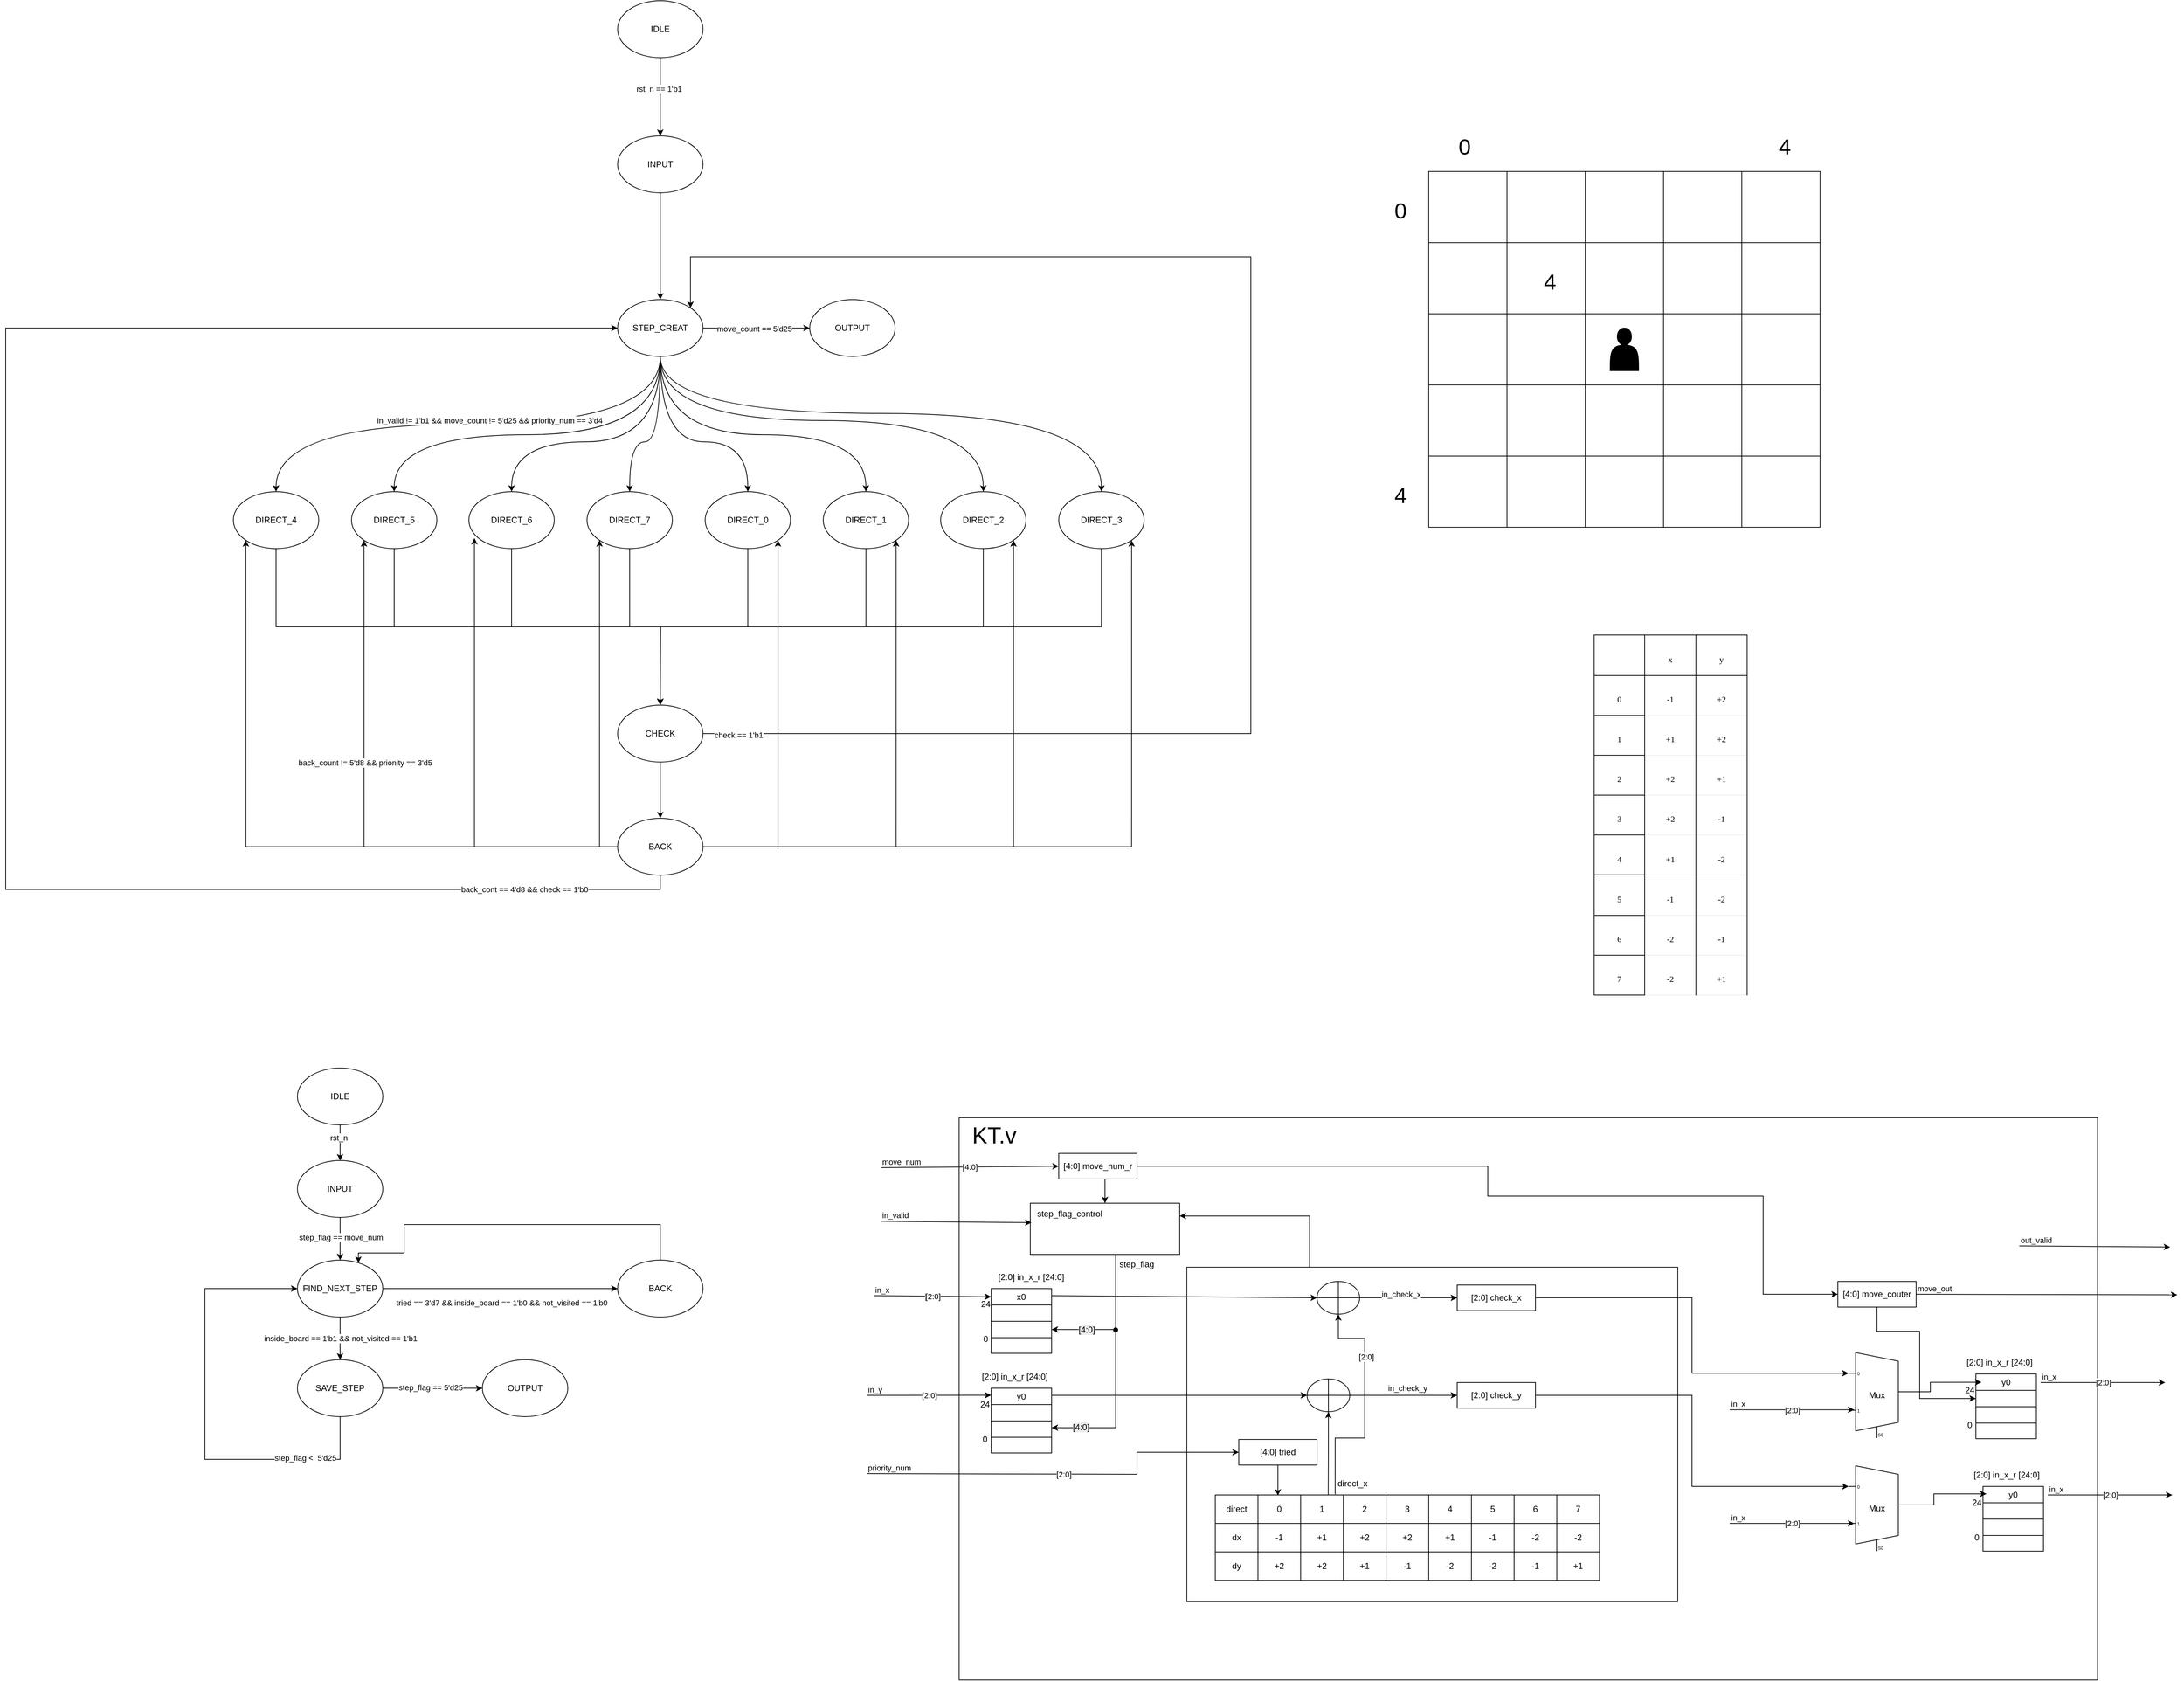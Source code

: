 <mxfile version="28.0.1">
  <diagram name="第 1 页" id="wlGB5aXU49AVaNt8Bv_F">
    <mxGraphModel dx="2403" dy="722" grid="1" gridSize="10" guides="1" tooltips="1" connect="1" arrows="1" fold="1" page="1" pageScale="1" pageWidth="827" pageHeight="1169" math="0" shadow="0">
      <root>
        <mxCell id="0" />
        <mxCell id="1" parent="0" />
        <mxCell id="Bd6Kh7NZ5qMbbaEDf5SR-8" value="" style="rounded=0;whiteSpace=wrap;html=1;" vertex="1" parent="1">
          <mxGeometry x="810" y="1590" width="1600" height="790" as="geometry" />
        </mxCell>
        <mxCell id="3W7JAmCNGLFrmBNTn6TP-236" style="edgeStyle=orthogonalEdgeStyle;rounded=0;orthogonalLoop=1;jettySize=auto;html=1;exitX=0.5;exitY=1;exitDx=0;exitDy=0;" parent="1" source="zN2_1YvV45dY4rmlN28b-1" target="3W7JAmCNGLFrmBNTn6TP-235" edge="1">
          <mxGeometry relative="1" as="geometry" />
        </mxCell>
        <mxCell id="3W7JAmCNGLFrmBNTn6TP-238" value="rst_n == 1&#39;b1" style="edgeLabel;html=1;align=center;verticalAlign=middle;resizable=0;points=[];" parent="3W7JAmCNGLFrmBNTn6TP-236" vertex="1" connectable="0">
          <mxGeometry x="-0.199" y="-2" relative="1" as="geometry">
            <mxPoint as="offset" />
          </mxGeometry>
        </mxCell>
        <mxCell id="zN2_1YvV45dY4rmlN28b-1" value="IDLE" style="ellipse;whiteSpace=wrap;html=1;" parent="1" vertex="1">
          <mxGeometry x="330" y="20" width="120" height="80" as="geometry" />
        </mxCell>
        <mxCell id="zN2_1YvV45dY4rmlN28b-67" style="edgeStyle=orthogonalEdgeStyle;rounded=0;orthogonalLoop=1;jettySize=auto;html=1;exitX=1;exitY=0.5;exitDx=0;exitDy=0;entryX=0;entryY=0.5;entryDx=0;entryDy=0;" parent="1" source="zN2_1YvV45dY4rmlN28b-6" target="zN2_1YvV45dY4rmlN28b-68" edge="1">
          <mxGeometry relative="1" as="geometry">
            <mxPoint x="590" y="479.714" as="targetPoint" />
          </mxGeometry>
        </mxCell>
        <mxCell id="zN2_1YvV45dY4rmlN28b-112" value="move_count == 5&#39;d25" style="edgeLabel;html=1;align=center;verticalAlign=middle;resizable=0;points=[];" parent="zN2_1YvV45dY4rmlN28b-67" vertex="1" connectable="0">
          <mxGeometry x="-0.044" y="-1" relative="1" as="geometry">
            <mxPoint as="offset" />
          </mxGeometry>
        </mxCell>
        <mxCell id="zN2_1YvV45dY4rmlN28b-85" style="edgeStyle=orthogonalEdgeStyle;rounded=0;orthogonalLoop=1;jettySize=auto;html=1;exitX=0.5;exitY=1;exitDx=0;exitDy=0;curved=1;" parent="1" source="zN2_1YvV45dY4rmlN28b-6" target="zN2_1YvV45dY4rmlN28b-16" edge="1">
          <mxGeometry relative="1" as="geometry">
            <Array as="points">
              <mxPoint x="390" y="640" />
              <mxPoint x="347" y="640" />
            </Array>
          </mxGeometry>
        </mxCell>
        <mxCell id="zN2_1YvV45dY4rmlN28b-86" style="edgeStyle=orthogonalEdgeStyle;rounded=0;orthogonalLoop=1;jettySize=auto;html=1;exitX=0.5;exitY=1;exitDx=0;exitDy=0;curved=1;" parent="1" source="zN2_1YvV45dY4rmlN28b-6" target="zN2_1YvV45dY4rmlN28b-17" edge="1">
          <mxGeometry relative="1" as="geometry">
            <Array as="points">
              <mxPoint x="390" y="640" />
              <mxPoint x="181" y="640" />
            </Array>
          </mxGeometry>
        </mxCell>
        <mxCell id="zN2_1YvV45dY4rmlN28b-87" style="edgeStyle=orthogonalEdgeStyle;rounded=0;orthogonalLoop=1;jettySize=auto;html=1;exitX=0.5;exitY=1;exitDx=0;exitDy=0;curved=1;" parent="1" source="zN2_1YvV45dY4rmlN28b-6" target="zN2_1YvV45dY4rmlN28b-15" edge="1">
          <mxGeometry relative="1" as="geometry">
            <Array as="points">
              <mxPoint x="390" y="630" />
              <mxPoint x="16" y="630" />
            </Array>
          </mxGeometry>
        </mxCell>
        <mxCell id="zN2_1YvV45dY4rmlN28b-88" style="edgeStyle=orthogonalEdgeStyle;rounded=0;orthogonalLoop=1;jettySize=auto;html=1;exitX=0.5;exitY=1;exitDx=0;exitDy=0;entryX=0.5;entryY=0;entryDx=0;entryDy=0;curved=1;" parent="1" source="zN2_1YvV45dY4rmlN28b-6" target="zN2_1YvV45dY4rmlN28b-12" edge="1">
          <mxGeometry relative="1" as="geometry" />
        </mxCell>
        <mxCell id="zN2_1YvV45dY4rmlN28b-113" value="in_valid != 1&#39;b1 &amp;amp;&amp;amp; move_count != 5&#39;d25 &amp;amp;&amp;amp;&amp;nbsp;priority_num == 3&#39;d4" style="edgeLabel;html=1;align=center;verticalAlign=middle;resizable=0;points=[];" parent="zN2_1YvV45dY4rmlN28b-88" vertex="1" connectable="0">
          <mxGeometry x="-0.18" y="-3" relative="1" as="geometry">
            <mxPoint x="-36" y="-2" as="offset" />
          </mxGeometry>
        </mxCell>
        <mxCell id="zN2_1YvV45dY4rmlN28b-89" style="edgeStyle=orthogonalEdgeStyle;rounded=0;orthogonalLoop=1;jettySize=auto;html=1;exitX=0.5;exitY=1;exitDx=0;exitDy=0;entryX=0.5;entryY=0;entryDx=0;entryDy=0;curved=1;" parent="1" source="zN2_1YvV45dY4rmlN28b-6" target="zN2_1YvV45dY4rmlN28b-13" edge="1">
          <mxGeometry relative="1" as="geometry">
            <Array as="points">
              <mxPoint x="390" y="610" />
              <mxPoint x="844" y="610" />
            </Array>
          </mxGeometry>
        </mxCell>
        <mxCell id="zN2_1YvV45dY4rmlN28b-90" style="edgeStyle=orthogonalEdgeStyle;rounded=0;orthogonalLoop=1;jettySize=auto;html=1;exitX=0.5;exitY=1;exitDx=0;exitDy=0;entryX=0.5;entryY=0;entryDx=0;entryDy=0;curved=1;" parent="1" source="zN2_1YvV45dY4rmlN28b-6" target="zN2_1YvV45dY4rmlN28b-11" edge="1">
          <mxGeometry relative="1" as="geometry">
            <Array as="points">
              <mxPoint x="390" y="600" />
              <mxPoint x="1010" y="600" />
            </Array>
          </mxGeometry>
        </mxCell>
        <mxCell id="zN2_1YvV45dY4rmlN28b-91" style="edgeStyle=orthogonalEdgeStyle;rounded=0;orthogonalLoop=1;jettySize=auto;html=1;exitX=0.5;exitY=1;exitDx=0;exitDy=0;entryX=0.5;entryY=0;entryDx=0;entryDy=0;curved=1;" parent="1" source="zN2_1YvV45dY4rmlN28b-6" target="zN2_1YvV45dY4rmlN28b-8" edge="1">
          <mxGeometry relative="1" as="geometry">
            <Array as="points">
              <mxPoint x="390" y="640" />
              <mxPoint x="513" y="640" />
            </Array>
          </mxGeometry>
        </mxCell>
        <mxCell id="zN2_1YvV45dY4rmlN28b-92" style="edgeStyle=orthogonalEdgeStyle;rounded=0;orthogonalLoop=1;jettySize=auto;html=1;exitX=0.5;exitY=1;exitDx=0;exitDy=0;entryX=0.5;entryY=0;entryDx=0;entryDy=0;curved=1;" parent="1" source="zN2_1YvV45dY4rmlN28b-6" target="zN2_1YvV45dY4rmlN28b-14" edge="1">
          <mxGeometry relative="1" as="geometry">
            <Array as="points">
              <mxPoint x="390" y="630" />
              <mxPoint x="679" y="630" />
            </Array>
          </mxGeometry>
        </mxCell>
        <mxCell id="zN2_1YvV45dY4rmlN28b-6" value="STEP_CREAT" style="ellipse;whiteSpace=wrap;html=1;" parent="1" vertex="1">
          <mxGeometry x="330" y="440" width="120" height="80" as="geometry" />
        </mxCell>
        <mxCell id="zN2_1YvV45dY4rmlN28b-97" style="edgeStyle=orthogonalEdgeStyle;rounded=0;orthogonalLoop=1;jettySize=auto;html=1;exitX=0.5;exitY=1;exitDx=0;exitDy=0;entryX=0.5;entryY=0;entryDx=0;entryDy=0;" parent="1" source="zN2_1YvV45dY4rmlN28b-8" target="zN2_1YvV45dY4rmlN28b-35" edge="1">
          <mxGeometry relative="1" as="geometry" />
        </mxCell>
        <mxCell id="zN2_1YvV45dY4rmlN28b-8" value="DIRECT_0" style="ellipse;whiteSpace=wrap;html=1;" parent="1" vertex="1">
          <mxGeometry x="453" y="710" width="120" height="80" as="geometry" />
        </mxCell>
        <mxCell id="zN2_1YvV45dY4rmlN28b-100" style="edgeStyle=orthogonalEdgeStyle;rounded=0;orthogonalLoop=1;jettySize=auto;html=1;exitX=0.5;exitY=1;exitDx=0;exitDy=0;entryX=0.5;entryY=0;entryDx=0;entryDy=0;" parent="1" source="zN2_1YvV45dY4rmlN28b-11" target="zN2_1YvV45dY4rmlN28b-35" edge="1">
          <mxGeometry relative="1" as="geometry" />
        </mxCell>
        <mxCell id="zN2_1YvV45dY4rmlN28b-11" value="DIRECT_3" style="ellipse;whiteSpace=wrap;html=1;" parent="1" vertex="1">
          <mxGeometry x="950" y="710" width="120" height="80" as="geometry" />
        </mxCell>
        <mxCell id="zN2_1YvV45dY4rmlN28b-93" style="edgeStyle=orthogonalEdgeStyle;rounded=0;orthogonalLoop=1;jettySize=auto;html=1;exitX=0.5;exitY=1;exitDx=0;exitDy=0;entryX=0.5;entryY=0;entryDx=0;entryDy=0;" parent="1" source="zN2_1YvV45dY4rmlN28b-12" target="zN2_1YvV45dY4rmlN28b-35" edge="1">
          <mxGeometry relative="1" as="geometry" />
        </mxCell>
        <mxCell id="zN2_1YvV45dY4rmlN28b-12" value="DIRECT_4" style="ellipse;whiteSpace=wrap;html=1;" parent="1" vertex="1">
          <mxGeometry x="-210" y="710" width="120" height="80" as="geometry" />
        </mxCell>
        <mxCell id="zN2_1YvV45dY4rmlN28b-99" style="edgeStyle=orthogonalEdgeStyle;rounded=0;orthogonalLoop=1;jettySize=auto;html=1;exitX=0.5;exitY=1;exitDx=0;exitDy=0;entryX=0.5;entryY=0;entryDx=0;entryDy=0;" parent="1" source="zN2_1YvV45dY4rmlN28b-13" target="zN2_1YvV45dY4rmlN28b-35" edge="1">
          <mxGeometry relative="1" as="geometry" />
        </mxCell>
        <mxCell id="zN2_1YvV45dY4rmlN28b-13" value="DIRECT_2" style="ellipse;whiteSpace=wrap;html=1;" parent="1" vertex="1">
          <mxGeometry x="784" y="710" width="120" height="80" as="geometry" />
        </mxCell>
        <mxCell id="zN2_1YvV45dY4rmlN28b-98" style="edgeStyle=orthogonalEdgeStyle;rounded=0;orthogonalLoop=1;jettySize=auto;html=1;exitX=0.5;exitY=1;exitDx=0;exitDy=0;" parent="1" source="zN2_1YvV45dY4rmlN28b-14" target="zN2_1YvV45dY4rmlN28b-35" edge="1">
          <mxGeometry relative="1" as="geometry" />
        </mxCell>
        <mxCell id="zN2_1YvV45dY4rmlN28b-14" value="DIRECT_1" style="ellipse;whiteSpace=wrap;html=1;" parent="1" vertex="1">
          <mxGeometry x="619" y="710" width="120" height="80" as="geometry" />
        </mxCell>
        <mxCell id="zN2_1YvV45dY4rmlN28b-96" style="edgeStyle=orthogonalEdgeStyle;rounded=0;orthogonalLoop=1;jettySize=auto;html=1;exitX=0.5;exitY=1;exitDx=0;exitDy=0;entryX=0.5;entryY=0;entryDx=0;entryDy=0;" parent="1" source="zN2_1YvV45dY4rmlN28b-16" target="zN2_1YvV45dY4rmlN28b-35" edge="1">
          <mxGeometry relative="1" as="geometry" />
        </mxCell>
        <mxCell id="zN2_1YvV45dY4rmlN28b-16" value="DIRECT_7" style="ellipse;whiteSpace=wrap;html=1;" parent="1" vertex="1">
          <mxGeometry x="287" y="710" width="120" height="80" as="geometry" />
        </mxCell>
        <mxCell id="zN2_1YvV45dY4rmlN28b-95" style="edgeStyle=orthogonalEdgeStyle;rounded=0;orthogonalLoop=1;jettySize=auto;html=1;exitX=0.5;exitY=1;exitDx=0;exitDy=0;" parent="1" source="zN2_1YvV45dY4rmlN28b-17" edge="1">
          <mxGeometry relative="1" as="geometry">
            <mxPoint x="390" y="1010" as="targetPoint" />
          </mxGeometry>
        </mxCell>
        <mxCell id="zN2_1YvV45dY4rmlN28b-17" value="DIRECT_6" style="ellipse;whiteSpace=wrap;html=1;" parent="1" vertex="1">
          <mxGeometry x="121" y="710" width="120" height="80" as="geometry" />
        </mxCell>
        <mxCell id="zN2_1YvV45dY4rmlN28b-101" style="edgeStyle=orthogonalEdgeStyle;rounded=0;orthogonalLoop=1;jettySize=auto;html=1;exitX=0.5;exitY=1;exitDx=0;exitDy=0;" parent="1" source="zN2_1YvV45dY4rmlN28b-35" target="zN2_1YvV45dY4rmlN28b-44" edge="1">
          <mxGeometry relative="1" as="geometry" />
        </mxCell>
        <mxCell id="zN2_1YvV45dY4rmlN28b-117" style="edgeStyle=orthogonalEdgeStyle;rounded=0;orthogonalLoop=1;jettySize=auto;html=1;exitX=1;exitY=0.5;exitDx=0;exitDy=0;entryX=1;entryY=0;entryDx=0;entryDy=0;" parent="1" source="zN2_1YvV45dY4rmlN28b-35" target="zN2_1YvV45dY4rmlN28b-6" edge="1">
          <mxGeometry relative="1" as="geometry">
            <Array as="points">
              <mxPoint x="1220" y="1050" />
              <mxPoint x="1220" y="380" />
              <mxPoint x="432" y="380" />
            </Array>
          </mxGeometry>
        </mxCell>
        <mxCell id="zN2_1YvV45dY4rmlN28b-118" value="check == 1&#39;b1" style="edgeLabel;html=1;align=center;verticalAlign=middle;resizable=0;points=[];" parent="zN2_1YvV45dY4rmlN28b-117" vertex="1" connectable="0">
          <mxGeometry x="-0.957" y="-2" relative="1" as="geometry">
            <mxPoint as="offset" />
          </mxGeometry>
        </mxCell>
        <mxCell id="zN2_1YvV45dY4rmlN28b-35" value="CHECK" style="ellipse;whiteSpace=wrap;html=1;" parent="1" vertex="1">
          <mxGeometry x="330" y="1010" width="120" height="80" as="geometry" />
        </mxCell>
        <mxCell id="zN2_1YvV45dY4rmlN28b-102" style="edgeStyle=orthogonalEdgeStyle;rounded=0;orthogonalLoop=1;jettySize=auto;html=1;exitX=0.5;exitY=1;exitDx=0;exitDy=0;entryX=0;entryY=0.5;entryDx=0;entryDy=0;" parent="1" source="zN2_1YvV45dY4rmlN28b-44" target="zN2_1YvV45dY4rmlN28b-6" edge="1">
          <mxGeometry relative="1" as="geometry">
            <Array as="points">
              <mxPoint x="390" y="1269" />
              <mxPoint x="-530" y="1269" />
              <mxPoint x="-530" y="480" />
            </Array>
          </mxGeometry>
        </mxCell>
        <mxCell id="zN2_1YvV45dY4rmlN28b-116" value="back_cont == 4&#39;d8 &amp;amp;&amp;amp; check == 1&#39;b0" style="edgeLabel;html=1;align=center;verticalAlign=middle;resizable=0;points=[];" parent="zN2_1YvV45dY4rmlN28b-102" vertex="1" connectable="0">
          <mxGeometry x="-0.837" relative="1" as="geometry">
            <mxPoint as="offset" />
          </mxGeometry>
        </mxCell>
        <mxCell id="zN2_1YvV45dY4rmlN28b-103" style="edgeStyle=orthogonalEdgeStyle;rounded=0;orthogonalLoop=1;jettySize=auto;html=1;exitX=0;exitY=0.5;exitDx=0;exitDy=0;entryX=0;entryY=1;entryDx=0;entryDy=0;" parent="1" source="zN2_1YvV45dY4rmlN28b-44" target="zN2_1YvV45dY4rmlN28b-12" edge="1">
          <mxGeometry relative="1" as="geometry" />
        </mxCell>
        <mxCell id="zN2_1YvV45dY4rmlN28b-104" style="edgeStyle=orthogonalEdgeStyle;rounded=0;orthogonalLoop=1;jettySize=auto;html=1;exitX=0;exitY=0.5;exitDx=0;exitDy=0;entryX=0;entryY=1;entryDx=0;entryDy=0;" parent="1" source="zN2_1YvV45dY4rmlN28b-44" target="zN2_1YvV45dY4rmlN28b-15" edge="1">
          <mxGeometry relative="1" as="geometry" />
        </mxCell>
        <mxCell id="zN2_1YvV45dY4rmlN28b-119" value="back_count != 5&#39;d8 &amp;amp;&amp;amp; prionity == 3&#39;d5" style="edgeLabel;html=1;align=center;verticalAlign=middle;resizable=0;points=[];" parent="zN2_1YvV45dY4rmlN28b-104" vertex="1" connectable="0">
          <mxGeometry x="0.207" y="-1" relative="1" as="geometry">
            <mxPoint as="offset" />
          </mxGeometry>
        </mxCell>
        <mxCell id="zN2_1YvV45dY4rmlN28b-106" style="edgeStyle=orthogonalEdgeStyle;rounded=0;orthogonalLoop=1;jettySize=auto;html=1;exitX=0;exitY=0.5;exitDx=0;exitDy=0;entryX=0;entryY=1;entryDx=0;entryDy=0;" parent="1" source="zN2_1YvV45dY4rmlN28b-44" target="zN2_1YvV45dY4rmlN28b-16" edge="1">
          <mxGeometry relative="1" as="geometry" />
        </mxCell>
        <mxCell id="zN2_1YvV45dY4rmlN28b-107" style="edgeStyle=orthogonalEdgeStyle;rounded=0;orthogonalLoop=1;jettySize=auto;html=1;exitX=1;exitY=0.5;exitDx=0;exitDy=0;entryX=1;entryY=1;entryDx=0;entryDy=0;" parent="1" source="zN2_1YvV45dY4rmlN28b-44" target="zN2_1YvV45dY4rmlN28b-8" edge="1">
          <mxGeometry relative="1" as="geometry" />
        </mxCell>
        <mxCell id="zN2_1YvV45dY4rmlN28b-108" style="edgeStyle=orthogonalEdgeStyle;rounded=0;orthogonalLoop=1;jettySize=auto;html=1;exitX=1;exitY=0.5;exitDx=0;exitDy=0;entryX=1;entryY=1;entryDx=0;entryDy=0;" parent="1" source="zN2_1YvV45dY4rmlN28b-44" target="zN2_1YvV45dY4rmlN28b-14" edge="1">
          <mxGeometry relative="1" as="geometry" />
        </mxCell>
        <mxCell id="zN2_1YvV45dY4rmlN28b-109" style="edgeStyle=orthogonalEdgeStyle;rounded=0;orthogonalLoop=1;jettySize=auto;html=1;exitX=1;exitY=0.5;exitDx=0;exitDy=0;entryX=1;entryY=1;entryDx=0;entryDy=0;" parent="1" source="zN2_1YvV45dY4rmlN28b-44" target="zN2_1YvV45dY4rmlN28b-13" edge="1">
          <mxGeometry relative="1" as="geometry" />
        </mxCell>
        <mxCell id="zN2_1YvV45dY4rmlN28b-110" style="edgeStyle=orthogonalEdgeStyle;rounded=0;orthogonalLoop=1;jettySize=auto;html=1;exitX=1;exitY=0.5;exitDx=0;exitDy=0;entryX=1;entryY=1;entryDx=0;entryDy=0;" parent="1" source="zN2_1YvV45dY4rmlN28b-44" target="zN2_1YvV45dY4rmlN28b-11" edge="1">
          <mxGeometry relative="1" as="geometry" />
        </mxCell>
        <mxCell id="zN2_1YvV45dY4rmlN28b-44" value="BACK" style="ellipse;whiteSpace=wrap;html=1;" parent="1" vertex="1">
          <mxGeometry x="330" y="1169" width="120" height="80" as="geometry" />
        </mxCell>
        <mxCell id="zN2_1YvV45dY4rmlN28b-68" value="OUTPUT" style="ellipse;whiteSpace=wrap;html=1;" parent="1" vertex="1">
          <mxGeometry x="600" y="440" width="120" height="80" as="geometry" />
        </mxCell>
        <mxCell id="zN2_1YvV45dY4rmlN28b-94" style="edgeStyle=orthogonalEdgeStyle;rounded=0;orthogonalLoop=1;jettySize=auto;html=1;exitX=0.5;exitY=1;exitDx=0;exitDy=0;entryX=0.5;entryY=0;entryDx=0;entryDy=0;" parent="1" source="zN2_1YvV45dY4rmlN28b-15" target="zN2_1YvV45dY4rmlN28b-35" edge="1">
          <mxGeometry relative="1" as="geometry" />
        </mxCell>
        <mxCell id="zN2_1YvV45dY4rmlN28b-15" value="DIRECT_5" style="ellipse;whiteSpace=wrap;html=1;" parent="1" vertex="1">
          <mxGeometry x="-44" y="710" width="120" height="80" as="geometry" />
        </mxCell>
        <mxCell id="zN2_1YvV45dY4rmlN28b-105" style="edgeStyle=orthogonalEdgeStyle;rounded=0;orthogonalLoop=1;jettySize=auto;html=1;exitX=0;exitY=0.5;exitDx=0;exitDy=0;entryX=0.065;entryY=0.816;entryDx=0;entryDy=0;entryPerimeter=0;" parent="1" source="zN2_1YvV45dY4rmlN28b-44" target="zN2_1YvV45dY4rmlN28b-17" edge="1">
          <mxGeometry relative="1" as="geometry" />
        </mxCell>
        <mxCell id="3W7JAmCNGLFrmBNTn6TP-198" value="" style="shape=table;startSize=0;container=1;collapsible=0;childLayout=tableLayout;" parent="1" vertex="1">
          <mxGeometry x="1470" y="260" width="550" height="500" as="geometry" />
        </mxCell>
        <mxCell id="3W7JAmCNGLFrmBNTn6TP-199" value="" style="shape=tableRow;horizontal=0;startSize=0;swimlaneHead=0;swimlaneBody=0;strokeColor=inherit;top=0;left=0;bottom=0;right=0;collapsible=0;dropTarget=0;fillColor=none;points=[[0,0.5],[1,0.5]];portConstraint=eastwest;" parent="3W7JAmCNGLFrmBNTn6TP-198" vertex="1">
          <mxGeometry width="550" height="100" as="geometry" />
        </mxCell>
        <mxCell id="3W7JAmCNGLFrmBNTn6TP-200" value="" style="shape=partialRectangle;html=1;whiteSpace=wrap;connectable=0;strokeColor=inherit;overflow=hidden;fillColor=none;top=0;left=0;bottom=0;right=0;pointerEvents=1;" parent="3W7JAmCNGLFrmBNTn6TP-199" vertex="1">
          <mxGeometry width="110" height="100" as="geometry">
            <mxRectangle width="110" height="100" as="alternateBounds" />
          </mxGeometry>
        </mxCell>
        <mxCell id="3W7JAmCNGLFrmBNTn6TP-201" value="" style="shape=partialRectangle;html=1;whiteSpace=wrap;connectable=0;strokeColor=inherit;overflow=hidden;fillColor=none;top=0;left=0;bottom=0;right=0;pointerEvents=1;" parent="3W7JAmCNGLFrmBNTn6TP-199" vertex="1">
          <mxGeometry x="110" width="110" height="100" as="geometry">
            <mxRectangle width="110" height="100" as="alternateBounds" />
          </mxGeometry>
        </mxCell>
        <mxCell id="3W7JAmCNGLFrmBNTn6TP-202" value="" style="shape=partialRectangle;html=1;whiteSpace=wrap;connectable=0;strokeColor=inherit;overflow=hidden;fillColor=none;top=0;left=0;bottom=0;right=0;pointerEvents=1;" parent="3W7JAmCNGLFrmBNTn6TP-199" vertex="1">
          <mxGeometry x="220" width="110" height="100" as="geometry">
            <mxRectangle width="110" height="100" as="alternateBounds" />
          </mxGeometry>
        </mxCell>
        <mxCell id="3W7JAmCNGLFrmBNTn6TP-203" value="" style="shape=partialRectangle;html=1;whiteSpace=wrap;connectable=0;strokeColor=inherit;overflow=hidden;fillColor=none;top=0;left=0;bottom=0;right=0;pointerEvents=1;" parent="3W7JAmCNGLFrmBNTn6TP-199" vertex="1">
          <mxGeometry x="330" width="110" height="100" as="geometry">
            <mxRectangle width="110" height="100" as="alternateBounds" />
          </mxGeometry>
        </mxCell>
        <mxCell id="3W7JAmCNGLFrmBNTn6TP-204" value="" style="shape=partialRectangle;html=1;whiteSpace=wrap;connectable=0;strokeColor=inherit;overflow=hidden;fillColor=none;top=0;left=0;bottom=0;right=0;pointerEvents=1;" parent="3W7JAmCNGLFrmBNTn6TP-199" vertex="1">
          <mxGeometry x="440" width="110" height="100" as="geometry">
            <mxRectangle width="110" height="100" as="alternateBounds" />
          </mxGeometry>
        </mxCell>
        <mxCell id="3W7JAmCNGLFrmBNTn6TP-205" value="" style="shape=tableRow;horizontal=0;startSize=0;swimlaneHead=0;swimlaneBody=0;strokeColor=inherit;top=0;left=0;bottom=0;right=0;collapsible=0;dropTarget=0;fillColor=none;points=[[0,0.5],[1,0.5]];portConstraint=eastwest;" parent="3W7JAmCNGLFrmBNTn6TP-198" vertex="1">
          <mxGeometry y="100" width="550" height="100" as="geometry" />
        </mxCell>
        <mxCell id="3W7JAmCNGLFrmBNTn6TP-206" value="" style="shape=partialRectangle;html=1;whiteSpace=wrap;connectable=0;strokeColor=inherit;overflow=hidden;fillColor=none;top=0;left=0;bottom=0;right=0;pointerEvents=1;" parent="3W7JAmCNGLFrmBNTn6TP-205" vertex="1">
          <mxGeometry width="110" height="100" as="geometry">
            <mxRectangle width="110" height="100" as="alternateBounds" />
          </mxGeometry>
        </mxCell>
        <mxCell id="3W7JAmCNGLFrmBNTn6TP-207" value="" style="shape=partialRectangle;html=1;whiteSpace=wrap;connectable=0;strokeColor=inherit;overflow=hidden;fillColor=none;top=0;left=0;bottom=0;right=0;pointerEvents=1;" parent="3W7JAmCNGLFrmBNTn6TP-205" vertex="1">
          <mxGeometry x="110" width="110" height="100" as="geometry">
            <mxRectangle width="110" height="100" as="alternateBounds" />
          </mxGeometry>
        </mxCell>
        <mxCell id="3W7JAmCNGLFrmBNTn6TP-208" value="" style="shape=partialRectangle;html=1;whiteSpace=wrap;connectable=0;strokeColor=inherit;overflow=hidden;fillColor=none;top=0;left=0;bottom=0;right=0;pointerEvents=1;" parent="3W7JAmCNGLFrmBNTn6TP-205" vertex="1">
          <mxGeometry x="220" width="110" height="100" as="geometry">
            <mxRectangle width="110" height="100" as="alternateBounds" />
          </mxGeometry>
        </mxCell>
        <mxCell id="3W7JAmCNGLFrmBNTn6TP-209" value="" style="shape=partialRectangle;html=1;whiteSpace=wrap;connectable=0;strokeColor=inherit;overflow=hidden;fillColor=none;top=0;left=0;bottom=0;right=0;pointerEvents=1;" parent="3W7JAmCNGLFrmBNTn6TP-205" vertex="1">
          <mxGeometry x="330" width="110" height="100" as="geometry">
            <mxRectangle width="110" height="100" as="alternateBounds" />
          </mxGeometry>
        </mxCell>
        <mxCell id="3W7JAmCNGLFrmBNTn6TP-210" value="" style="shape=partialRectangle;html=1;whiteSpace=wrap;connectable=0;strokeColor=inherit;overflow=hidden;fillColor=none;top=0;left=0;bottom=0;right=0;pointerEvents=1;" parent="3W7JAmCNGLFrmBNTn6TP-205" vertex="1">
          <mxGeometry x="440" width="110" height="100" as="geometry">
            <mxRectangle width="110" height="100" as="alternateBounds" />
          </mxGeometry>
        </mxCell>
        <mxCell id="3W7JAmCNGLFrmBNTn6TP-211" value="" style="shape=tableRow;horizontal=0;startSize=0;swimlaneHead=0;swimlaneBody=0;strokeColor=inherit;top=0;left=0;bottom=0;right=0;collapsible=0;dropTarget=0;fillColor=none;points=[[0,0.5],[1,0.5]];portConstraint=eastwest;" parent="3W7JAmCNGLFrmBNTn6TP-198" vertex="1">
          <mxGeometry y="200" width="550" height="100" as="geometry" />
        </mxCell>
        <mxCell id="3W7JAmCNGLFrmBNTn6TP-212" value="" style="shape=partialRectangle;html=1;whiteSpace=wrap;connectable=0;strokeColor=inherit;overflow=hidden;fillColor=none;top=0;left=0;bottom=0;right=0;pointerEvents=1;" parent="3W7JAmCNGLFrmBNTn6TP-211" vertex="1">
          <mxGeometry width="110" height="100" as="geometry">
            <mxRectangle width="110" height="100" as="alternateBounds" />
          </mxGeometry>
        </mxCell>
        <mxCell id="3W7JAmCNGLFrmBNTn6TP-213" value="" style="shape=partialRectangle;html=1;whiteSpace=wrap;connectable=0;strokeColor=inherit;overflow=hidden;fillColor=none;top=0;left=0;bottom=0;right=0;pointerEvents=1;" parent="3W7JAmCNGLFrmBNTn6TP-211" vertex="1">
          <mxGeometry x="110" width="110" height="100" as="geometry">
            <mxRectangle width="110" height="100" as="alternateBounds" />
          </mxGeometry>
        </mxCell>
        <mxCell id="3W7JAmCNGLFrmBNTn6TP-214" value="" style="shape=partialRectangle;html=1;whiteSpace=wrap;connectable=0;strokeColor=inherit;overflow=hidden;fillColor=none;top=0;left=0;bottom=0;right=0;pointerEvents=1;" parent="3W7JAmCNGLFrmBNTn6TP-211" vertex="1">
          <mxGeometry x="220" width="110" height="100" as="geometry">
            <mxRectangle width="110" height="100" as="alternateBounds" />
          </mxGeometry>
        </mxCell>
        <mxCell id="3W7JAmCNGLFrmBNTn6TP-215" value="" style="shape=partialRectangle;html=1;whiteSpace=wrap;connectable=0;strokeColor=inherit;overflow=hidden;fillColor=none;top=0;left=0;bottom=0;right=0;pointerEvents=1;" parent="3W7JAmCNGLFrmBNTn6TP-211" vertex="1">
          <mxGeometry x="330" width="110" height="100" as="geometry">
            <mxRectangle width="110" height="100" as="alternateBounds" />
          </mxGeometry>
        </mxCell>
        <mxCell id="3W7JAmCNGLFrmBNTn6TP-216" value="" style="shape=partialRectangle;html=1;whiteSpace=wrap;connectable=0;strokeColor=inherit;overflow=hidden;fillColor=none;top=0;left=0;bottom=0;right=0;pointerEvents=1;" parent="3W7JAmCNGLFrmBNTn6TP-211" vertex="1">
          <mxGeometry x="440" width="110" height="100" as="geometry">
            <mxRectangle width="110" height="100" as="alternateBounds" />
          </mxGeometry>
        </mxCell>
        <mxCell id="3W7JAmCNGLFrmBNTn6TP-217" value="" style="shape=tableRow;horizontal=0;startSize=0;swimlaneHead=0;swimlaneBody=0;strokeColor=inherit;top=0;left=0;bottom=0;right=0;collapsible=0;dropTarget=0;fillColor=none;points=[[0,0.5],[1,0.5]];portConstraint=eastwest;" parent="3W7JAmCNGLFrmBNTn6TP-198" vertex="1">
          <mxGeometry y="300" width="550" height="100" as="geometry" />
        </mxCell>
        <mxCell id="3W7JAmCNGLFrmBNTn6TP-218" value="" style="shape=partialRectangle;html=1;whiteSpace=wrap;connectable=0;strokeColor=inherit;overflow=hidden;fillColor=none;top=0;left=0;bottom=0;right=0;pointerEvents=1;" parent="3W7JAmCNGLFrmBNTn6TP-217" vertex="1">
          <mxGeometry width="110" height="100" as="geometry">
            <mxRectangle width="110" height="100" as="alternateBounds" />
          </mxGeometry>
        </mxCell>
        <mxCell id="3W7JAmCNGLFrmBNTn6TP-219" value="" style="shape=partialRectangle;html=1;whiteSpace=wrap;connectable=0;strokeColor=inherit;overflow=hidden;fillColor=none;top=0;left=0;bottom=0;right=0;pointerEvents=1;" parent="3W7JAmCNGLFrmBNTn6TP-217" vertex="1">
          <mxGeometry x="110" width="110" height="100" as="geometry">
            <mxRectangle width="110" height="100" as="alternateBounds" />
          </mxGeometry>
        </mxCell>
        <mxCell id="3W7JAmCNGLFrmBNTn6TP-220" value="" style="shape=partialRectangle;html=1;whiteSpace=wrap;connectable=0;strokeColor=inherit;overflow=hidden;fillColor=none;top=0;left=0;bottom=0;right=0;pointerEvents=1;" parent="3W7JAmCNGLFrmBNTn6TP-217" vertex="1">
          <mxGeometry x="220" width="110" height="100" as="geometry">
            <mxRectangle width="110" height="100" as="alternateBounds" />
          </mxGeometry>
        </mxCell>
        <mxCell id="3W7JAmCNGLFrmBNTn6TP-221" value="" style="shape=partialRectangle;html=1;whiteSpace=wrap;connectable=0;strokeColor=inherit;overflow=hidden;fillColor=none;top=0;left=0;bottom=0;right=0;pointerEvents=1;" parent="3W7JAmCNGLFrmBNTn6TP-217" vertex="1">
          <mxGeometry x="330" width="110" height="100" as="geometry">
            <mxRectangle width="110" height="100" as="alternateBounds" />
          </mxGeometry>
        </mxCell>
        <mxCell id="3W7JAmCNGLFrmBNTn6TP-222" value="" style="shape=partialRectangle;html=1;whiteSpace=wrap;connectable=0;strokeColor=inherit;overflow=hidden;fillColor=none;top=0;left=0;bottom=0;right=0;pointerEvents=1;" parent="3W7JAmCNGLFrmBNTn6TP-217" vertex="1">
          <mxGeometry x="440" width="110" height="100" as="geometry">
            <mxRectangle width="110" height="100" as="alternateBounds" />
          </mxGeometry>
        </mxCell>
        <mxCell id="3W7JAmCNGLFrmBNTn6TP-223" value="" style="shape=tableRow;horizontal=0;startSize=0;swimlaneHead=0;swimlaneBody=0;strokeColor=inherit;top=0;left=0;bottom=0;right=0;collapsible=0;dropTarget=0;fillColor=none;points=[[0,0.5],[1,0.5]];portConstraint=eastwest;" parent="3W7JAmCNGLFrmBNTn6TP-198" vertex="1">
          <mxGeometry y="400" width="550" height="100" as="geometry" />
        </mxCell>
        <mxCell id="3W7JAmCNGLFrmBNTn6TP-224" value="" style="shape=partialRectangle;html=1;whiteSpace=wrap;connectable=0;strokeColor=inherit;overflow=hidden;fillColor=none;top=0;left=0;bottom=0;right=0;pointerEvents=1;" parent="3W7JAmCNGLFrmBNTn6TP-223" vertex="1">
          <mxGeometry width="110" height="100" as="geometry">
            <mxRectangle width="110" height="100" as="alternateBounds" />
          </mxGeometry>
        </mxCell>
        <mxCell id="3W7JAmCNGLFrmBNTn6TP-225" value="" style="shape=partialRectangle;html=1;whiteSpace=wrap;connectable=0;strokeColor=inherit;overflow=hidden;fillColor=none;top=0;left=0;bottom=0;right=0;pointerEvents=1;" parent="3W7JAmCNGLFrmBNTn6TP-223" vertex="1">
          <mxGeometry x="110" width="110" height="100" as="geometry">
            <mxRectangle width="110" height="100" as="alternateBounds" />
          </mxGeometry>
        </mxCell>
        <mxCell id="3W7JAmCNGLFrmBNTn6TP-226" value="" style="shape=partialRectangle;html=1;whiteSpace=wrap;connectable=0;strokeColor=inherit;overflow=hidden;fillColor=none;top=0;left=0;bottom=0;right=0;pointerEvents=1;" parent="3W7JAmCNGLFrmBNTn6TP-223" vertex="1">
          <mxGeometry x="220" width="110" height="100" as="geometry">
            <mxRectangle width="110" height="100" as="alternateBounds" />
          </mxGeometry>
        </mxCell>
        <mxCell id="3W7JAmCNGLFrmBNTn6TP-227" value="" style="shape=partialRectangle;html=1;whiteSpace=wrap;connectable=0;strokeColor=inherit;overflow=hidden;fillColor=none;top=0;left=0;bottom=0;right=0;pointerEvents=1;" parent="3W7JAmCNGLFrmBNTn6TP-223" vertex="1">
          <mxGeometry x="330" width="110" height="100" as="geometry">
            <mxRectangle width="110" height="100" as="alternateBounds" />
          </mxGeometry>
        </mxCell>
        <mxCell id="3W7JAmCNGLFrmBNTn6TP-228" value="" style="shape=partialRectangle;html=1;whiteSpace=wrap;connectable=0;strokeColor=inherit;overflow=hidden;fillColor=none;top=0;left=0;bottom=0;right=0;pointerEvents=1;" parent="3W7JAmCNGLFrmBNTn6TP-223" vertex="1">
          <mxGeometry x="440" width="110" height="100" as="geometry">
            <mxRectangle width="110" height="100" as="alternateBounds" />
          </mxGeometry>
        </mxCell>
        <mxCell id="3W7JAmCNGLFrmBNTn6TP-229" value="" style="shape=actor;whiteSpace=wrap;html=1;gradientColor=none;fillColor=#000000;" parent="1" vertex="1">
          <mxGeometry x="1725" y="480" width="40" height="60" as="geometry" />
        </mxCell>
        <mxCell id="3W7JAmCNGLFrmBNTn6TP-230" value="&lt;font style=&quot;font-size: 31px;&quot;&gt;0&lt;/font&gt;" style="text;html=1;align=center;verticalAlign=middle;resizable=0;points=[];autosize=1;strokeColor=none;fillColor=none;" parent="1" vertex="1">
          <mxGeometry x="1410" y="290" width="40" height="50" as="geometry" />
        </mxCell>
        <mxCell id="3W7JAmCNGLFrmBNTn6TP-231" value="&lt;font style=&quot;font-size: 31px;&quot;&gt;4&lt;/font&gt;" style="text;html=1;align=center;verticalAlign=middle;resizable=0;points=[];autosize=1;strokeColor=none;fillColor=none;" parent="1" vertex="1">
          <mxGeometry x="1410" y="690" width="40" height="50" as="geometry" />
        </mxCell>
        <mxCell id="3W7JAmCNGLFrmBNTn6TP-232" value="&lt;font style=&quot;font-size: 31px;&quot;&gt;0&lt;/font&gt;" style="text;html=1;align=center;verticalAlign=middle;resizable=0;points=[];autosize=1;strokeColor=none;fillColor=none;" parent="1" vertex="1">
          <mxGeometry x="1500" y="200" width="40" height="50" as="geometry" />
        </mxCell>
        <mxCell id="3W7JAmCNGLFrmBNTn6TP-233" value="&lt;font style=&quot;font-size: 31px;&quot;&gt;4&lt;/font&gt;" style="text;html=1;align=center;verticalAlign=middle;resizable=0;points=[];autosize=1;strokeColor=none;fillColor=none;" parent="1" vertex="1">
          <mxGeometry x="1950" y="200" width="40" height="50" as="geometry" />
        </mxCell>
        <mxCell id="3W7JAmCNGLFrmBNTn6TP-234" value="&lt;font style=&quot;font-size: 31px;&quot;&gt;4&lt;/font&gt;" style="text;html=1;align=center;verticalAlign=middle;resizable=0;points=[];autosize=1;strokeColor=none;fillColor=none;" parent="1" vertex="1">
          <mxGeometry x="1620" y="390" width="40" height="50" as="geometry" />
        </mxCell>
        <mxCell id="3W7JAmCNGLFrmBNTn6TP-237" style="edgeStyle=orthogonalEdgeStyle;rounded=0;orthogonalLoop=1;jettySize=auto;html=1;exitX=0.5;exitY=1;exitDx=0;exitDy=0;entryX=0.5;entryY=0;entryDx=0;entryDy=0;" parent="1" source="3W7JAmCNGLFrmBNTn6TP-235" target="zN2_1YvV45dY4rmlN28b-6" edge="1">
          <mxGeometry relative="1" as="geometry">
            <mxPoint x="393.2" y="430" as="targetPoint" />
          </mxGeometry>
        </mxCell>
        <mxCell id="3W7JAmCNGLFrmBNTn6TP-235" value="INPUT" style="ellipse;whiteSpace=wrap;html=1;" parent="1" vertex="1">
          <mxGeometry x="330" y="210" width="120" height="80" as="geometry" />
        </mxCell>
        <mxCell id="3W7JAmCNGLFrmBNTn6TP-242" value="&lt;br&gt;&lt;table class=&quot;MsoNormalTable&quot; border=&quot;1&quot; cellspacing=&quot;0&quot; cellpadding=&quot;0&quot; width=&quot;216&quot; style=&quot;width:162.0pt;border-collapse:collapse;border:none;mso-border-alt:solid windowtext .5pt;&amp;lt;br/&amp;gt; mso-yfti-tbllook:1184;mso-padding-alt:0cm 1.4pt 0cm 1.4pt;mso-border-insideh:&amp;lt;br/&amp;gt; .5pt solid windowtext;mso-border-insidev:.5pt solid windowtext&quot;&gt;&lt;tbody&gt;&lt;tr style=&quot;mso-yfti-irow:0;mso-yfti-firstrow:yes;height:16.5pt&quot;&gt;&lt;td width=&quot;72&quot; nowrap=&quot;&quot; style=&quot;width: 54pt; border: 1pt solid windowtext; padding: 0cm 1.4pt; height: 16.5pt;&quot;&gt;&lt;/td&gt;&lt;td width=&quot;72&quot; nowrap=&quot;&quot; style=&quot;width: 54pt; border: 1pt solid windowtext; padding: 0cm 1.4pt; height: 16.5pt;&quot;&gt;&lt;br&gt;  &lt;p class=&quot;MsoNormal&quot; align=&quot;center&quot; style=&quot;margin-bottom:0cm;text-align:center;&amp;lt;br/&amp;gt;  line-height:normal;mso-pagination:widow-orphan&quot;&gt;&lt;span lang=&quot;EN-US&quot; style=&quot;font-family: 新細明體, serif; color: black;&quot;&gt;x&lt;/span&gt;&lt;/p&gt;&lt;br&gt;  &lt;/td&gt;  &lt;td width=&quot;72&quot; nowrap=&quot;&quot; style=&quot;width: 54pt; border: 1pt solid windowtext; padding: 0cm 1.4pt; height: 16.5pt;&quot;&gt;&lt;br&gt;  &lt;p class=&quot;MsoNormal&quot; align=&quot;center&quot; style=&quot;margin-bottom:0cm;text-align:center;&amp;lt;br/&amp;gt;  line-height:normal;mso-pagination:widow-orphan&quot;&gt;&lt;span lang=&quot;EN-US&quot; style=&quot;font-family: 新細明體, serif; color: black;&quot;&gt;y&lt;/span&gt;&lt;/p&gt;&lt;br&gt;  &lt;/td&gt; &lt;/tr&gt; &lt;tr style=&quot;mso-yfti-irow:1;height:16.5pt&quot;&gt;  &lt;td width=&quot;72&quot; nowrap=&quot;&quot; style=&quot;width: 54pt; border: 1pt solid windowtext; height: 16.5pt;&quot;&gt;&lt;br&gt;  &lt;p class=&quot;MsoNormal&quot; align=&quot;center&quot; style=&quot;margin-bottom:0cm;text-align:center;&amp;lt;br/&amp;gt;  line-height:normal;mso-pagination:widow-orphan&quot;&gt;&lt;span lang=&quot;EN-US&quot; style=&quot;font-family: 新細明體, serif; color: black;&quot;&gt;0&lt;/span&gt;&lt;/p&gt;&lt;br&gt;  &lt;/td&gt;  &lt;td width=&quot;72&quot; nowrap=&quot;&quot; style=&quot;width: 54pt; border-top: none; border-left: none; border-right: 1pt solid windowtext; padding: 0cm 1.4pt; height: 16.5pt;&quot;&gt;&lt;br&gt;  &lt;p class=&quot;MsoNormal&quot; align=&quot;center&quot; style=&quot;margin-bottom:0cm;text-align:center;&amp;lt;br/&amp;gt;  line-height:normal;mso-pagination:widow-orphan&quot;&gt;&lt;span lang=&quot;EN-US&quot; style=&quot;font-family: 新細明體, serif; color: black;&quot;&gt;-1&lt;/span&gt;&lt;/p&gt;&lt;br&gt;  &lt;/td&gt;  &lt;td width=&quot;72&quot; nowrap=&quot;&quot; style=&quot;width: 54pt; border-top: none; border-left: none; border-right: 1pt solid windowtext; padding: 0cm 1.4pt; height: 16.5pt;&quot;&gt;&lt;br&gt;  &lt;p class=&quot;MsoNormal&quot; align=&quot;center&quot; style=&quot;margin-bottom:0cm;text-align:center;&amp;lt;br/&amp;gt;  line-height:normal;mso-pagination:widow-orphan&quot;&gt;&lt;span lang=&quot;EN-US&quot; style=&quot;font-family: 新細明體, serif; color: black;&quot;&gt;+2&lt;/span&gt;&lt;/p&gt;&lt;br&gt;  &lt;/td&gt; &lt;/tr&gt; &lt;tr style=&quot;mso-yfti-irow:2;height:16.5pt&quot;&gt;  &lt;td width=&quot;72&quot; nowrap=&quot;&quot; style=&quot;width: 54pt; border: 1pt solid windowtext; height: 16.5pt;&quot;&gt;&lt;br&gt;  &lt;p class=&quot;MsoNormal&quot; align=&quot;center&quot; style=&quot;margin-bottom:0cm;text-align:center;&amp;lt;br/&amp;gt;  line-height:normal;mso-pagination:widow-orphan&quot;&gt;&lt;span lang=&quot;EN-US&quot; style=&quot;font-family: 新細明體, serif; color: black;&quot;&gt;1&lt;/span&gt;&lt;/p&gt;&lt;br&gt;  &lt;/td&gt;  &lt;td width=&quot;72&quot; nowrap=&quot;&quot; style=&quot;width: 54pt; border-top: none; border-left: none; border-right: 1pt solid windowtext; padding: 0cm 1.4pt; height: 16.5pt;&quot;&gt;&lt;br&gt;  &lt;p class=&quot;MsoNormal&quot; align=&quot;center&quot; style=&quot;margin-bottom:0cm;text-align:center;&amp;lt;br/&amp;gt;  line-height:normal;mso-pagination:widow-orphan&quot;&gt;&lt;span lang=&quot;EN-US&quot; style=&quot;font-family: 新細明體, serif; color: black;&quot;&gt;+1&lt;/span&gt;&lt;/p&gt;&lt;br&gt;  &lt;/td&gt;  &lt;td width=&quot;72&quot; nowrap=&quot;&quot; style=&quot;width: 54pt; border-top: none; border-left: none; border-right: 1pt solid windowtext; padding: 0cm 1.4pt; height: 16.5pt;&quot;&gt;&lt;br&gt;  &lt;p class=&quot;MsoNormal&quot; align=&quot;center&quot; style=&quot;margin-bottom:0cm;text-align:center;&amp;lt;br/&amp;gt;  line-height:normal;mso-pagination:widow-orphan&quot;&gt;&lt;span lang=&quot;EN-US&quot; style=&quot;font-family: 新細明體, serif; color: black;&quot;&gt;+2&lt;/span&gt;&lt;/p&gt;&lt;br&gt;  &lt;/td&gt; &lt;/tr&gt; &lt;tr style=&quot;mso-yfti-irow:3;height:16.5pt&quot;&gt;  &lt;td width=&quot;72&quot; nowrap=&quot;&quot; style=&quot;width: 54pt; border: 1pt solid windowtext; height: 16.5pt;&quot;&gt;&lt;br&gt;  &lt;p class=&quot;MsoNormal&quot; align=&quot;center&quot; style=&quot;margin-bottom:0cm;text-align:center;&amp;lt;br/&amp;gt;  line-height:normal;mso-pagination:widow-orphan&quot;&gt;&lt;span lang=&quot;EN-US&quot; style=&quot;font-family: 新細明體, serif; color: black;&quot;&gt;2&lt;/span&gt;&lt;/p&gt;&lt;br&gt;  &lt;/td&gt;  &lt;td width=&quot;72&quot; nowrap=&quot;&quot; style=&quot;width: 54pt; border-top: none; border-left: none; border-right: 1pt solid windowtext; padding: 0cm 1.4pt; height: 16.5pt;&quot;&gt;&lt;br&gt;  &lt;p class=&quot;MsoNormal&quot; align=&quot;center&quot; style=&quot;margin-bottom:0cm;text-align:center;&amp;lt;br/&amp;gt;  line-height:normal;mso-pagination:widow-orphan&quot;&gt;&lt;span lang=&quot;EN-US&quot; style=&quot;font-family: 新細明體, serif; color: black;&quot;&gt;+2&lt;/span&gt;&lt;/p&gt;&lt;br&gt;  &lt;/td&gt;  &lt;td width=&quot;72&quot; nowrap=&quot;&quot; style=&quot;width: 54pt; border-top: none; border-left: none; border-right: 1pt solid windowtext; padding: 0cm 1.4pt; height: 16.5pt;&quot;&gt;&lt;br&gt;  &lt;p class=&quot;MsoNormal&quot; align=&quot;center&quot; style=&quot;margin-bottom:0cm;text-align:center;&amp;lt;br/&amp;gt;  line-height:normal;mso-pagination:widow-orphan&quot;&gt;&lt;span lang=&quot;EN-US&quot; style=&quot;font-family: 新細明體, serif; color: black;&quot;&gt;+1&lt;/span&gt;&lt;/p&gt;&lt;br&gt;  &lt;/td&gt; &lt;/tr&gt; &lt;tr style=&quot;mso-yfti-irow:4;height:16.5pt&quot;&gt;  &lt;td width=&quot;72&quot; nowrap=&quot;&quot; style=&quot;width: 54pt; border: 1pt solid windowtext; height: 16.5pt;&quot;&gt;&lt;br&gt;  &lt;p class=&quot;MsoNormal&quot; align=&quot;center&quot; style=&quot;margin-bottom:0cm;text-align:center;&amp;lt;br/&amp;gt;  line-height:normal;mso-pagination:widow-orphan&quot;&gt;&lt;span lang=&quot;EN-US&quot; style=&quot;font-family: 新細明體, serif; color: black;&quot;&gt;3&lt;/span&gt;&lt;/p&gt;&lt;br&gt;  &lt;/td&gt;  &lt;td width=&quot;72&quot; nowrap=&quot;&quot; style=&quot;width: 54pt; border-top: none; border-left: none; border-right: 1pt solid windowtext; padding: 0cm 1.4pt; height: 16.5pt;&quot;&gt;&lt;br&gt;  &lt;p class=&quot;MsoNormal&quot; align=&quot;center&quot; style=&quot;margin-bottom:0cm;text-align:center;&amp;lt;br/&amp;gt;  line-height:normal;mso-pagination:widow-orphan&quot;&gt;&lt;span lang=&quot;EN-US&quot; style=&quot;font-family: 新細明體, serif; color: black;&quot;&gt;+2&lt;/span&gt;&lt;/p&gt;&lt;br&gt;  &lt;/td&gt;  &lt;td width=&quot;72&quot; nowrap=&quot;&quot; style=&quot;width: 54pt; border-top: none; border-left: none; border-right: 1pt solid windowtext; padding: 0cm 1.4pt; height: 16.5pt;&quot;&gt;&lt;br&gt;  &lt;p class=&quot;MsoNormal&quot; align=&quot;center&quot; style=&quot;margin-bottom:0cm;text-align:center;&amp;lt;br/&amp;gt;  line-height:normal;mso-pagination:widow-orphan&quot;&gt;&lt;span lang=&quot;EN-US&quot; style=&quot;font-family: 新細明體, serif; color: black;&quot;&gt;-1&lt;/span&gt;&lt;/p&gt;&lt;br&gt;  &lt;/td&gt; &lt;/tr&gt; &lt;tr style=&quot;mso-yfti-irow:5;height:16.5pt&quot;&gt;  &lt;td width=&quot;72&quot; nowrap=&quot;&quot; style=&quot;width: 54pt; border: 1pt solid windowtext; height: 16.5pt;&quot;&gt;&lt;br&gt;  &lt;p class=&quot;MsoNormal&quot; align=&quot;center&quot; style=&quot;margin-bottom:0cm;text-align:center;&amp;lt;br/&amp;gt;  line-height:normal;mso-pagination:widow-orphan&quot;&gt;&lt;span lang=&quot;EN-US&quot; style=&quot;font-family: 新細明體, serif; color: black;&quot;&gt;4&lt;/span&gt;&lt;/p&gt;&lt;br&gt;  &lt;/td&gt;  &lt;td width=&quot;72&quot; nowrap=&quot;&quot; style=&quot;width: 54pt; border-top: none; border-left: none; border-right: 1pt solid windowtext; padding: 0cm 1.4pt; height: 16.5pt;&quot;&gt;&lt;br&gt;  &lt;p class=&quot;MsoNormal&quot; align=&quot;center&quot; style=&quot;margin-bottom:0cm;text-align:center;&amp;lt;br/&amp;gt;  line-height:normal;mso-pagination:widow-orphan&quot;&gt;&lt;span lang=&quot;EN-US&quot; style=&quot;font-family: 新細明體, serif; color: black;&quot;&gt;+1&lt;/span&gt;&lt;/p&gt;&lt;br&gt;  &lt;/td&gt;  &lt;td width=&quot;72&quot; nowrap=&quot;&quot; style=&quot;width: 54pt; border-top: none; border-left: none; border-right: 1pt solid windowtext; padding: 0cm 1.4pt; height: 16.5pt;&quot;&gt;&lt;br&gt;  &lt;p class=&quot;MsoNormal&quot; align=&quot;center&quot; style=&quot;margin-bottom:0cm;text-align:center;&amp;lt;br/&amp;gt;  line-height:normal;mso-pagination:widow-orphan&quot;&gt;&lt;span lang=&quot;EN-US&quot; style=&quot;font-family: 新細明體, serif; color: black;&quot;&gt;-2&lt;/span&gt;&lt;/p&gt;&lt;br&gt;  &lt;/td&gt; &lt;/tr&gt; &lt;tr style=&quot;mso-yfti-irow:6;height:16.5pt&quot;&gt;  &lt;td width=&quot;72&quot; nowrap=&quot;&quot; style=&quot;width: 54pt; border: 1pt solid windowtext; height: 16.5pt;&quot;&gt;&lt;br&gt;  &lt;p class=&quot;MsoNormal&quot; align=&quot;center&quot; style=&quot;margin-bottom:0cm;text-align:center;&amp;lt;br/&amp;gt;  line-height:normal;mso-pagination:widow-orphan&quot;&gt;&lt;span lang=&quot;EN-US&quot; style=&quot;font-family: 新細明體, serif; color: black;&quot;&gt;5&lt;/span&gt;&lt;/p&gt;&lt;br&gt;  &lt;/td&gt;  &lt;td width=&quot;72&quot; nowrap=&quot;&quot; style=&quot;width: 54pt; border-top: none; border-left: none; border-right: 1pt solid windowtext; padding: 0cm 1.4pt; height: 16.5pt;&quot;&gt;&lt;br&gt;  &lt;p class=&quot;MsoNormal&quot; align=&quot;center&quot; style=&quot;margin-bottom:0cm;text-align:center;&amp;lt;br/&amp;gt;  line-height:normal;mso-pagination:widow-orphan&quot;&gt;&lt;span lang=&quot;EN-US&quot; style=&quot;font-family: 新細明體, serif; color: black;&quot;&gt;-1&lt;/span&gt;&lt;/p&gt;&lt;br&gt;  &lt;/td&gt;  &lt;td width=&quot;72&quot; nowrap=&quot;&quot; style=&quot;width: 54pt; border-top: none; border-left: none; border-right: 1pt solid windowtext; padding: 0cm 1.4pt; height: 16.5pt;&quot;&gt;&lt;br&gt;  &lt;p class=&quot;MsoNormal&quot; align=&quot;center&quot; style=&quot;margin-bottom:0cm;text-align:center;&amp;lt;br/&amp;gt;  line-height:normal;mso-pagination:widow-orphan&quot;&gt;&lt;span lang=&quot;EN-US&quot; style=&quot;font-family: 新細明體, serif; color: black;&quot;&gt;-2&lt;/span&gt;&lt;/p&gt;&lt;br&gt;  &lt;/td&gt; &lt;/tr&gt; &lt;tr style=&quot;mso-yfti-irow:7;height:16.5pt&quot;&gt;  &lt;td width=&quot;72&quot; nowrap=&quot;&quot; style=&quot;width: 54pt; border: 1pt solid windowtext; height: 16.5pt;&quot;&gt;&lt;br&gt;  &lt;p class=&quot;MsoNormal&quot; align=&quot;center&quot; style=&quot;margin-bottom:0cm;text-align:center;&amp;lt;br/&amp;gt;  line-height:normal;mso-pagination:widow-orphan&quot;&gt;&lt;span lang=&quot;EN-US&quot; style=&quot;font-family: 新細明體, serif; color: black;&quot;&gt;6&lt;/span&gt;&lt;/p&gt;&lt;br&gt;  &lt;/td&gt;  &lt;td width=&quot;72&quot; nowrap=&quot;&quot; style=&quot;width: 54pt; border-top: none; border-left: none; border-right: 1pt solid windowtext; padding: 0cm 1.4pt; height: 16.5pt;&quot;&gt;&lt;br&gt;  &lt;p class=&quot;MsoNormal&quot; align=&quot;center&quot; style=&quot;margin-bottom:0cm;text-align:center;&amp;lt;br/&amp;gt;  line-height:normal;mso-pagination:widow-orphan&quot;&gt;&lt;span lang=&quot;EN-US&quot; style=&quot;font-family: 新細明體, serif; color: black;&quot;&gt;-2&lt;/span&gt;&lt;/p&gt;&lt;br&gt;  &lt;/td&gt;  &lt;td width=&quot;72&quot; nowrap=&quot;&quot; style=&quot;width: 54pt; border-top: none; border-left: none; border-right: 1pt solid windowtext; padding: 0cm 1.4pt; height: 16.5pt;&quot;&gt;&lt;br&gt;  &lt;p class=&quot;MsoNormal&quot; align=&quot;center&quot; style=&quot;margin-bottom:0cm;text-align:center;&amp;lt;br/&amp;gt;  line-height:normal;mso-pagination:widow-orphan&quot;&gt;&lt;span lang=&quot;EN-US&quot; style=&quot;font-family: 新細明體, serif; color: black;&quot;&gt;-1&lt;/span&gt;&lt;/p&gt;&lt;br&gt;  &lt;/td&gt; &lt;/tr&gt; &lt;tr style=&quot;mso-yfti-irow:8;mso-yfti-lastrow:yes;height:16.5pt&quot;&gt;  &lt;td width=&quot;72&quot; nowrap=&quot;&quot; style=&quot;width: 54pt; border: 1pt solid windowtext; height: 16.5pt;&quot;&gt;&lt;br&gt;  &lt;p class=&quot;MsoNormal&quot; align=&quot;center&quot; style=&quot;margin-bottom:0cm;text-align:center;&amp;lt;br/&amp;gt;  line-height:normal;mso-pagination:widow-orphan&quot;&gt;&lt;span lang=&quot;EN-US&quot; style=&quot;font-family: 新細明體, serif; color: black;&quot;&gt;7&lt;/span&gt;&lt;/p&gt;&lt;br&gt;  &lt;/td&gt;  &lt;td width=&quot;72&quot; nowrap=&quot;&quot; style=&quot;width: 54pt; border-top: none; border-left: none; border-right: 1pt solid windowtext; padding: 0cm 1.4pt; height: 16.5pt;&quot;&gt;&lt;br&gt;  &lt;p class=&quot;MsoNormal&quot; align=&quot;center&quot; style=&quot;margin-bottom:0cm;text-align:center;&amp;lt;br/&amp;gt;  line-height:normal;mso-pagination:widow-orphan&quot;&gt;&lt;span lang=&quot;EN-US&quot; style=&quot;font-family: 新細明體, serif; color: black;&quot;&gt;-2&lt;/span&gt;&lt;/p&gt;&lt;br&gt;  &lt;/td&gt;  &lt;td width=&quot;72&quot; nowrap=&quot;&quot; style=&quot;width: 54pt; border-top: none; border-left: none; border-right: 1pt solid windowtext; padding: 0cm 1.4pt; height: 16.5pt;&quot;&gt;&lt;br&gt;  &lt;p class=&quot;MsoNormal&quot; align=&quot;center&quot; style=&quot;margin-bottom:0cm;text-align:center;&amp;lt;br/&amp;gt;  line-height:normal;mso-pagination:widow-orphan&quot;&gt;&lt;span lang=&quot;EN-US&quot; style=&quot;font-family: 新細明體, serif; color: black;&quot;&gt;+1&lt;/span&gt;&lt;/p&gt;&lt;br&gt;  &lt;/td&gt; &lt;/tr&gt;&lt;/tbody&gt;&lt;/table&gt;" style="text;whiteSpace=wrap;html=1;" parent="1" vertex="1">
          <mxGeometry x="1700" y="890" width="250" height="530" as="geometry" />
        </mxCell>
        <mxCell id="3W7JAmCNGLFrmBNTn6TP-247" style="edgeStyle=orthogonalEdgeStyle;rounded=0;orthogonalLoop=1;jettySize=auto;html=1;exitX=0.5;exitY=1;exitDx=0;exitDy=0;entryX=0.5;entryY=0;entryDx=0;entryDy=0;" parent="1" source="3W7JAmCNGLFrmBNTn6TP-243" target="3W7JAmCNGLFrmBNTn6TP-244" edge="1">
          <mxGeometry relative="1" as="geometry" />
        </mxCell>
        <mxCell id="Bd6Kh7NZ5qMbbaEDf5SR-1" value="rst_n" style="edgeLabel;html=1;align=center;verticalAlign=middle;resizable=0;points=[];" vertex="1" connectable="0" parent="3W7JAmCNGLFrmBNTn6TP-247">
          <mxGeometry x="-0.304" y="-2" relative="1" as="geometry">
            <mxPoint as="offset" />
          </mxGeometry>
        </mxCell>
        <mxCell id="3W7JAmCNGLFrmBNTn6TP-243" value="IDLE" style="ellipse;whiteSpace=wrap;html=1;" parent="1" vertex="1">
          <mxGeometry x="-120" y="1520" width="120" height="80" as="geometry" />
        </mxCell>
        <mxCell id="3W7JAmCNGLFrmBNTn6TP-248" style="edgeStyle=orthogonalEdgeStyle;rounded=0;orthogonalLoop=1;jettySize=auto;html=1;exitX=0.5;exitY=1;exitDx=0;exitDy=0;entryX=0.5;entryY=0;entryDx=0;entryDy=0;" parent="1" source="3W7JAmCNGLFrmBNTn6TP-244" target="3W7JAmCNGLFrmBNTn6TP-245" edge="1">
          <mxGeometry relative="1" as="geometry" />
        </mxCell>
        <mxCell id="Bd6Kh7NZ5qMbbaEDf5SR-2" value="step_flag == move_num" style="edgeLabel;html=1;align=center;verticalAlign=middle;resizable=0;points=[];" vertex="1" connectable="0" parent="3W7JAmCNGLFrmBNTn6TP-248">
          <mxGeometry x="-0.066" y="1" relative="1" as="geometry">
            <mxPoint as="offset" />
          </mxGeometry>
        </mxCell>
        <mxCell id="3W7JAmCNGLFrmBNTn6TP-244" value="INPUT" style="ellipse;whiteSpace=wrap;html=1;" parent="1" vertex="1">
          <mxGeometry x="-120" y="1650" width="120" height="80" as="geometry" />
        </mxCell>
        <mxCell id="3W7JAmCNGLFrmBNTn6TP-249" style="edgeStyle=orthogonalEdgeStyle;rounded=0;orthogonalLoop=1;jettySize=auto;html=1;exitX=0.5;exitY=1;exitDx=0;exitDy=0;entryX=0.5;entryY=0;entryDx=0;entryDy=0;" parent="1" source="3W7JAmCNGLFrmBNTn6TP-245" target="3W7JAmCNGLFrmBNTn6TP-246" edge="1">
          <mxGeometry relative="1" as="geometry" />
        </mxCell>
        <mxCell id="Bd6Kh7NZ5qMbbaEDf5SR-3" value="inside_board == 1&#39;b1 &amp;amp;&amp;amp; not_visited == 1&#39;b1&amp;nbsp;" style="edgeLabel;html=1;align=center;verticalAlign=middle;resizable=0;points=[];" vertex="1" connectable="0" parent="3W7JAmCNGLFrmBNTn6TP-249">
          <mxGeometry x="0.003" y="2" relative="1" as="geometry">
            <mxPoint as="offset" />
          </mxGeometry>
        </mxCell>
        <mxCell id="3W7JAmCNGLFrmBNTn6TP-253" style="edgeStyle=orthogonalEdgeStyle;rounded=0;orthogonalLoop=1;jettySize=auto;html=1;exitX=1;exitY=0.5;exitDx=0;exitDy=0;" parent="1" source="3W7JAmCNGLFrmBNTn6TP-245" target="3W7JAmCNGLFrmBNTn6TP-250" edge="1">
          <mxGeometry relative="1" as="geometry" />
        </mxCell>
        <mxCell id="Bd6Kh7NZ5qMbbaEDf5SR-4" value="tried == 3&#39;d7 &amp;amp;&amp;amp; inside_board == 1&#39;b0 &amp;amp;&amp;amp; not_visited == 1&#39;b0&amp;nbsp;&amp;nbsp;" style="edgeLabel;html=1;align=center;verticalAlign=middle;resizable=0;points=[];" vertex="1" connectable="0" parent="3W7JAmCNGLFrmBNTn6TP-253">
          <mxGeometry x="-0.005" y="-1" relative="1" as="geometry">
            <mxPoint x="6" y="19" as="offset" />
          </mxGeometry>
        </mxCell>
        <mxCell id="3W7JAmCNGLFrmBNTn6TP-245" value="FIND_NEXT_STEP" style="ellipse;whiteSpace=wrap;html=1;" parent="1" vertex="1">
          <mxGeometry x="-120" y="1790" width="120" height="80" as="geometry" />
        </mxCell>
        <mxCell id="3W7JAmCNGLFrmBNTn6TP-254" style="edgeStyle=orthogonalEdgeStyle;rounded=0;orthogonalLoop=1;jettySize=auto;html=1;entryX=0;entryY=0.5;entryDx=0;entryDy=0;" parent="1" source="3W7JAmCNGLFrmBNTn6TP-246" target="3W7JAmCNGLFrmBNTn6TP-245" edge="1">
          <mxGeometry relative="1" as="geometry">
            <Array as="points">
              <mxPoint x="-60" y="2070" />
              <mxPoint x="-250" y="2070" />
              <mxPoint x="-250" y="1830" />
            </Array>
          </mxGeometry>
        </mxCell>
        <mxCell id="Bd6Kh7NZ5qMbbaEDf5SR-5" value="step_flag &amp;lt;&amp;nbsp; 5&#39;d25" style="edgeLabel;html=1;align=center;verticalAlign=middle;resizable=0;points=[];" vertex="1" connectable="0" parent="3W7JAmCNGLFrmBNTn6TP-254">
          <mxGeometry x="-0.647" y="-2" relative="1" as="geometry">
            <mxPoint as="offset" />
          </mxGeometry>
        </mxCell>
        <mxCell id="3W7JAmCNGLFrmBNTn6TP-255" style="edgeStyle=orthogonalEdgeStyle;rounded=0;orthogonalLoop=1;jettySize=auto;html=1;exitX=1;exitY=0.5;exitDx=0;exitDy=0;" parent="1" source="3W7JAmCNGLFrmBNTn6TP-246" edge="1">
          <mxGeometry relative="1" as="geometry">
            <mxPoint x="140" y="1970" as="targetPoint" />
          </mxGeometry>
        </mxCell>
        <mxCell id="Bd6Kh7NZ5qMbbaEDf5SR-6" value="step_flag == 5&#39;d25" style="edgeLabel;html=1;align=center;verticalAlign=middle;resizable=0;points=[];" vertex="1" connectable="0" parent="3W7JAmCNGLFrmBNTn6TP-255">
          <mxGeometry x="-0.055" y="1" relative="1" as="geometry">
            <mxPoint as="offset" />
          </mxGeometry>
        </mxCell>
        <mxCell id="3W7JAmCNGLFrmBNTn6TP-246" value="SAVE_STEP" style="ellipse;whiteSpace=wrap;html=1;" parent="1" vertex="1">
          <mxGeometry x="-120" y="1930" width="120" height="80" as="geometry" />
        </mxCell>
        <mxCell id="3W7JAmCNGLFrmBNTn6TP-250" value="BACK" style="ellipse;whiteSpace=wrap;html=1;" parent="1" vertex="1">
          <mxGeometry x="330" y="1790" width="120" height="80" as="geometry" />
        </mxCell>
        <mxCell id="3W7JAmCNGLFrmBNTn6TP-256" value="OUTPUT" style="ellipse;whiteSpace=wrap;html=1;" parent="1" vertex="1">
          <mxGeometry x="140" y="1930" width="120" height="80" as="geometry" />
        </mxCell>
        <mxCell id="3W7JAmCNGLFrmBNTn6TP-257" style="edgeStyle=orthogonalEdgeStyle;rounded=0;orthogonalLoop=1;jettySize=auto;html=1;exitX=0.5;exitY=0;exitDx=0;exitDy=0;entryX=0.714;entryY=0.049;entryDx=0;entryDy=0;entryPerimeter=0;" parent="1" source="3W7JAmCNGLFrmBNTn6TP-250" target="3W7JAmCNGLFrmBNTn6TP-245" edge="1">
          <mxGeometry relative="1" as="geometry">
            <Array as="points">
              <mxPoint x="390" y="1740" />
              <mxPoint x="30" y="1740" />
              <mxPoint x="30" y="1780" />
              <mxPoint x="-34" y="1780" />
            </Array>
          </mxGeometry>
        </mxCell>
        <mxCell id="Bd6Kh7NZ5qMbbaEDf5SR-9" value="&lt;font style=&quot;font-size: 32px;&quot;&gt;KT.v&lt;/font&gt;" style="text;html=1;align=center;verticalAlign=middle;resizable=0;points=[];autosize=1;strokeColor=none;fillColor=none;" vertex="1" parent="1">
          <mxGeometry x="814" y="1590" width="90" height="50" as="geometry" />
        </mxCell>
        <mxCell id="Bd6Kh7NZ5qMbbaEDf5SR-49" style="edgeStyle=orthogonalEdgeStyle;rounded=0;orthogonalLoop=1;jettySize=auto;html=1;exitX=1;exitY=0.5;exitDx=0;exitDy=0;entryX=1;entryY=0.5;entryDx=0;entryDy=0;" edge="1" parent="1" source="Bd6Kh7NZ5qMbbaEDf5SR-10" target="Bd6Kh7NZ5qMbbaEDf5SR-27">
          <mxGeometry relative="1" as="geometry">
            <Array as="points">
              <mxPoint x="1030" y="1736" />
              <mxPoint x="1030" y="1888" />
            </Array>
          </mxGeometry>
        </mxCell>
        <mxCell id="Bd6Kh7NZ5qMbbaEDf5SR-158" value="&lt;span style=&quot;font-size: 12px; text-align: left; text-wrap-mode: wrap; background-color: rgb(236, 236, 236);&quot;&gt;[4:0]&lt;/span&gt;" style="edgeLabel;html=1;align=center;verticalAlign=middle;resizable=0;points=[];" vertex="1" connectable="0" parent="Bd6Kh7NZ5qMbbaEDf5SR-49">
          <mxGeometry x="0.717" relative="1" as="geometry">
            <mxPoint as="offset" />
          </mxGeometry>
        </mxCell>
        <mxCell id="Bd6Kh7NZ5qMbbaEDf5SR-61" style="edgeStyle=orthogonalEdgeStyle;rounded=0;orthogonalLoop=1;jettySize=auto;html=1;entryX=1;entryY=0.5;entryDx=0;entryDy=0;startArrow=oval;startFill=1;" edge="1" parent="1">
          <mxGeometry relative="1" as="geometry">
            <mxPoint x="1030" y="1888" as="sourcePoint" />
            <mxPoint x="940" y="2025.5" as="targetPoint" />
            <Array as="points">
              <mxPoint x="1030" y="1734" />
              <mxPoint x="1030" y="2026" />
            </Array>
          </mxGeometry>
        </mxCell>
        <mxCell id="Bd6Kh7NZ5qMbbaEDf5SR-159" value="&lt;span style=&quot;font-size: 12px; text-align: left; text-wrap-mode: wrap; background-color: rgb(236, 236, 236);&quot;&gt;[4:0]&lt;/span&gt;" style="edgeLabel;html=1;align=center;verticalAlign=middle;resizable=0;points=[];" vertex="1" connectable="0" parent="Bd6Kh7NZ5qMbbaEDf5SR-61">
          <mxGeometry x="0.846" y="-1" relative="1" as="geometry">
            <mxPoint as="offset" />
          </mxGeometry>
        </mxCell>
        <mxCell id="Bd6Kh7NZ5qMbbaEDf5SR-10" value="" style="rounded=0;whiteSpace=wrap;html=1;" vertex="1" parent="1">
          <mxGeometry x="910" y="1710" width="210" height="72" as="geometry" />
        </mxCell>
        <mxCell id="Bd6Kh7NZ5qMbbaEDf5SR-16" value="[2:0]" style="endArrow=classic;html=1;rounded=0;entryX=0;entryY=0.5;entryDx=0;entryDy=0;" edge="1" parent="1" target="Bd6Kh7NZ5qMbbaEDf5SR-38">
          <mxGeometry relative="1" as="geometry">
            <mxPoint x="690" y="1840" as="sourcePoint" />
            <mxPoint x="850" y="1840" as="targetPoint" />
          </mxGeometry>
        </mxCell>
        <mxCell id="Bd6Kh7NZ5qMbbaEDf5SR-17" value="[2:0]" style="edgeLabel;resizable=0;html=1;;align=center;verticalAlign=middle;" connectable="0" vertex="1" parent="Bd6Kh7NZ5qMbbaEDf5SR-16">
          <mxGeometry relative="1" as="geometry" />
        </mxCell>
        <mxCell id="Bd6Kh7NZ5qMbbaEDf5SR-18" value="in_x" style="edgeLabel;resizable=0;html=1;;align=left;verticalAlign=bottom;" connectable="0" vertex="1" parent="Bd6Kh7NZ5qMbbaEDf5SR-16">
          <mxGeometry x="-1" relative="1" as="geometry" />
        </mxCell>
        <mxCell id="Bd6Kh7NZ5qMbbaEDf5SR-20" value="" style="endArrow=classic;html=1;rounded=0;entryX=0;entryY=0.109;entryDx=0;entryDy=0;entryPerimeter=0;" edge="1" parent="1" target="Bd6Kh7NZ5qMbbaEDf5SR-40">
          <mxGeometry relative="1" as="geometry">
            <mxPoint x="680" y="1980" as="sourcePoint" />
            <mxPoint x="840" y="1980" as="targetPoint" />
          </mxGeometry>
        </mxCell>
        <mxCell id="Bd6Kh7NZ5qMbbaEDf5SR-21" value="[2:0]" style="edgeLabel;resizable=0;html=1;;align=center;verticalAlign=middle;" connectable="0" vertex="1" parent="Bd6Kh7NZ5qMbbaEDf5SR-20">
          <mxGeometry relative="1" as="geometry" />
        </mxCell>
        <mxCell id="Bd6Kh7NZ5qMbbaEDf5SR-22" value="in_y" style="edgeLabel;resizable=0;html=1;;align=left;verticalAlign=bottom;" connectable="0" vertex="1" parent="Bd6Kh7NZ5qMbbaEDf5SR-20">
          <mxGeometry x="-1" relative="1" as="geometry" />
        </mxCell>
        <mxCell id="Bd6Kh7NZ5qMbbaEDf5SR-24" value="[2:0] in_x_r [24:0]" style="text;whiteSpace=wrap;" vertex="1" parent="1">
          <mxGeometry x="862.5" y="1800" width="120" height="30" as="geometry" />
        </mxCell>
        <mxCell id="Bd6Kh7NZ5qMbbaEDf5SR-26" value="" style="shape=table;startSize=0;container=1;collapsible=0;childLayout=tableLayout;" vertex="1" parent="1">
          <mxGeometry x="855" y="1830" width="85" height="91" as="geometry" />
        </mxCell>
        <mxCell id="Bd6Kh7NZ5qMbbaEDf5SR-38" value="" style="shape=tableRow;horizontal=0;startSize=0;swimlaneHead=0;swimlaneBody=0;strokeColor=inherit;top=0;left=0;bottom=0;right=0;collapsible=0;dropTarget=0;fillColor=none;points=[[0,0.5],[1,0.5]];portConstraint=eastwest;" vertex="1" parent="Bd6Kh7NZ5qMbbaEDf5SR-26">
          <mxGeometry width="85" height="23" as="geometry" />
        </mxCell>
        <mxCell id="Bd6Kh7NZ5qMbbaEDf5SR-39" value="x0" style="shape=partialRectangle;html=1;whiteSpace=wrap;connectable=0;strokeColor=inherit;overflow=hidden;fillColor=none;top=0;left=0;bottom=0;right=0;pointerEvents=1;" vertex="1" parent="Bd6Kh7NZ5qMbbaEDf5SR-38">
          <mxGeometry width="85" height="23" as="geometry">
            <mxRectangle width="85" height="23" as="alternateBounds" />
          </mxGeometry>
        </mxCell>
        <mxCell id="Bd6Kh7NZ5qMbbaEDf5SR-36" value="" style="shape=tableRow;horizontal=0;startSize=0;swimlaneHead=0;swimlaneBody=0;strokeColor=inherit;top=0;left=0;bottom=0;right=0;collapsible=0;dropTarget=0;fillColor=none;points=[[0,0.5],[1,0.5]];portConstraint=eastwest;" vertex="1" parent="Bd6Kh7NZ5qMbbaEDf5SR-26">
          <mxGeometry y="23" width="85" height="23" as="geometry" />
        </mxCell>
        <mxCell id="Bd6Kh7NZ5qMbbaEDf5SR-37" value="" style="shape=partialRectangle;html=1;whiteSpace=wrap;connectable=0;strokeColor=inherit;overflow=hidden;fillColor=none;top=0;left=0;bottom=0;right=0;pointerEvents=1;" vertex="1" parent="Bd6Kh7NZ5qMbbaEDf5SR-36">
          <mxGeometry width="85" height="23" as="geometry">
            <mxRectangle width="85" height="23" as="alternateBounds" />
          </mxGeometry>
        </mxCell>
        <mxCell id="Bd6Kh7NZ5qMbbaEDf5SR-27" value="" style="shape=tableRow;horizontal=0;startSize=0;swimlaneHead=0;swimlaneBody=0;strokeColor=inherit;top=0;left=0;bottom=0;right=0;collapsible=0;dropTarget=0;fillColor=none;points=[[0,0.5],[1,0.5]];portConstraint=eastwest;" vertex="1" parent="Bd6Kh7NZ5qMbbaEDf5SR-26">
          <mxGeometry y="46" width="85" height="23" as="geometry" />
        </mxCell>
        <mxCell id="Bd6Kh7NZ5qMbbaEDf5SR-28" value="" style="shape=partialRectangle;html=1;whiteSpace=wrap;connectable=0;strokeColor=inherit;overflow=hidden;fillColor=none;top=0;left=0;bottom=0;right=0;pointerEvents=1;" vertex="1" parent="Bd6Kh7NZ5qMbbaEDf5SR-27">
          <mxGeometry width="85" height="23" as="geometry">
            <mxRectangle width="85" height="23" as="alternateBounds" />
          </mxGeometry>
        </mxCell>
        <mxCell id="Bd6Kh7NZ5qMbbaEDf5SR-29" value="" style="shape=tableRow;horizontal=0;startSize=0;swimlaneHead=0;swimlaneBody=0;strokeColor=inherit;top=0;left=0;bottom=0;right=0;collapsible=0;dropTarget=0;fillColor=none;points=[[0,0.5],[1,0.5]];portConstraint=eastwest;" vertex="1" parent="Bd6Kh7NZ5qMbbaEDf5SR-26">
          <mxGeometry y="69" width="85" height="22" as="geometry" />
        </mxCell>
        <mxCell id="Bd6Kh7NZ5qMbbaEDf5SR-30" value="" style="shape=partialRectangle;html=1;whiteSpace=wrap;connectable=0;strokeColor=inherit;overflow=hidden;fillColor=none;top=0;left=0;bottom=0;right=0;pointerEvents=1;" vertex="1" parent="Bd6Kh7NZ5qMbbaEDf5SR-29">
          <mxGeometry width="85" height="22" as="geometry">
            <mxRectangle width="85" height="22" as="alternateBounds" />
          </mxGeometry>
        </mxCell>
        <mxCell id="Bd6Kh7NZ5qMbbaEDf5SR-51" value=" step_flag" style="text;whiteSpace=wrap;" vertex="1" parent="1">
          <mxGeometry x="1030" y="1782" width="90" height="20" as="geometry" />
        </mxCell>
        <mxCell id="Bd6Kh7NZ5qMbbaEDf5SR-54" value="0" style="text;html=1;align=center;verticalAlign=middle;resizable=0;points=[];autosize=1;strokeColor=none;fillColor=none;" vertex="1" parent="1">
          <mxGeometry x="832" y="1886" width="30" height="30" as="geometry" />
        </mxCell>
        <mxCell id="Bd6Kh7NZ5qMbbaEDf5SR-55" value="24" style="text;html=1;align=center;verticalAlign=middle;resizable=0;points=[];autosize=1;strokeColor=none;fillColor=none;" vertex="1" parent="1">
          <mxGeometry x="827" y="1836.5" width="40" height="30" as="geometry" />
        </mxCell>
        <mxCell id="Bd6Kh7NZ5qMbbaEDf5SR-98" style="edgeStyle=orthogonalEdgeStyle;rounded=0;orthogonalLoop=1;jettySize=auto;html=1;exitX=0.25;exitY=0;exitDx=0;exitDy=0;entryX=1;entryY=0.25;entryDx=0;entryDy=0;" edge="1" parent="1" source="Bd6Kh7NZ5qMbbaEDf5SR-63" target="Bd6Kh7NZ5qMbbaEDf5SR-10">
          <mxGeometry relative="1" as="geometry" />
        </mxCell>
        <mxCell id="Bd6Kh7NZ5qMbbaEDf5SR-63" value="" style="rounded=0;whiteSpace=wrap;html=1;" vertex="1" parent="1">
          <mxGeometry x="1130" y="1800" width="690" height="470" as="geometry" />
        </mxCell>
        <mxCell id="Bd6Kh7NZ5qMbbaEDf5SR-67" value="" style="endArrow=classic;html=1;rounded=0;entryX=0;entryY=0.5;entryDx=0;entryDy=0;" edge="1" parent="1" target="Bd6Kh7NZ5qMbbaEDf5SR-70">
          <mxGeometry relative="1" as="geometry">
            <mxPoint x="700" y="1660" as="sourcePoint" />
            <mxPoint x="880" y="1660" as="targetPoint" />
          </mxGeometry>
        </mxCell>
        <mxCell id="Bd6Kh7NZ5qMbbaEDf5SR-68" value="[4:0]" style="edgeLabel;resizable=0;html=1;;align=center;verticalAlign=middle;" connectable="0" vertex="1" parent="Bd6Kh7NZ5qMbbaEDf5SR-67">
          <mxGeometry relative="1" as="geometry" />
        </mxCell>
        <mxCell id="Bd6Kh7NZ5qMbbaEDf5SR-69" value="move_num" style="edgeLabel;resizable=0;html=1;;align=left;verticalAlign=bottom;" connectable="0" vertex="1" parent="Bd6Kh7NZ5qMbbaEDf5SR-67">
          <mxGeometry x="-1" relative="1" as="geometry" />
        </mxCell>
        <mxCell id="Bd6Kh7NZ5qMbbaEDf5SR-71" style="edgeStyle=orthogonalEdgeStyle;rounded=0;orthogonalLoop=1;jettySize=auto;html=1;exitX=0.5;exitY=1;exitDx=0;exitDy=0;entryX=0.5;entryY=0;entryDx=0;entryDy=0;" edge="1" parent="1" source="Bd6Kh7NZ5qMbbaEDf5SR-70" target="Bd6Kh7NZ5qMbbaEDf5SR-10">
          <mxGeometry relative="1" as="geometry" />
        </mxCell>
        <mxCell id="Bd6Kh7NZ5qMbbaEDf5SR-236" style="edgeStyle=orthogonalEdgeStyle;rounded=0;orthogonalLoop=1;jettySize=auto;html=1;exitX=1;exitY=0.5;exitDx=0;exitDy=0;entryX=0;entryY=0.5;entryDx=0;entryDy=0;" edge="1" parent="1" source="Bd6Kh7NZ5qMbbaEDf5SR-70" target="Bd6Kh7NZ5qMbbaEDf5SR-235">
          <mxGeometry relative="1" as="geometry">
            <Array as="points">
              <mxPoint x="1553" y="1658" />
              <mxPoint x="1553" y="1700" />
              <mxPoint x="1940" y="1700" />
              <mxPoint x="1940" y="1838" />
            </Array>
          </mxGeometry>
        </mxCell>
        <mxCell id="Bd6Kh7NZ5qMbbaEDf5SR-70" value="&lt;span style=&quot;font-size: 12px;&quot;&gt;[4:0]&amp;nbsp;move_num_r&lt;/span&gt;" style="rounded=0;whiteSpace=wrap;html=1;" vertex="1" parent="1">
          <mxGeometry x="950" y="1640" width="110" height="36" as="geometry" />
        </mxCell>
        <mxCell id="Bd6Kh7NZ5qMbbaEDf5SR-76" value="" style="endArrow=classic;html=1;rounded=0;entryX=0;entryY=0.5;entryDx=0;entryDy=0;" edge="1" parent="1" target="Bd6Kh7NZ5qMbbaEDf5SR-168">
          <mxGeometry relative="1" as="geometry">
            <mxPoint x="940" y="1840" as="sourcePoint" />
            <mxPoint x="1190.0" y="1842.0" as="targetPoint" />
          </mxGeometry>
        </mxCell>
        <mxCell id="Bd6Kh7NZ5qMbbaEDf5SR-81" value="&lt;span style=&quot;font-size: 12px;&quot;&gt;[4:0]&amp;nbsp;tried&lt;/span&gt;" style="rounded=0;whiteSpace=wrap;html=1;" vertex="1" parent="1">
          <mxGeometry x="1203" y="2042" width="110" height="36" as="geometry" />
        </mxCell>
        <mxCell id="Bd6Kh7NZ5qMbbaEDf5SR-83" value="" style="group" vertex="1" connectable="0" parent="1">
          <mxGeometry x="826" y="1940" width="144" height="121" as="geometry" />
        </mxCell>
        <mxCell id="Bd6Kh7NZ5qMbbaEDf5SR-40" value="" style="shape=table;startSize=0;container=1;collapsible=0;childLayout=tableLayout;" vertex="1" parent="Bd6Kh7NZ5qMbbaEDf5SR-83">
          <mxGeometry x="29" y="30" width="85" height="91" as="geometry" />
        </mxCell>
        <mxCell id="Bd6Kh7NZ5qMbbaEDf5SR-41" value="" style="shape=tableRow;horizontal=0;startSize=0;swimlaneHead=0;swimlaneBody=0;strokeColor=inherit;top=0;left=0;bottom=0;right=0;collapsible=0;dropTarget=0;fillColor=none;points=[[0,0.5],[1,0.5]];portConstraint=eastwest;" vertex="1" parent="Bd6Kh7NZ5qMbbaEDf5SR-40">
          <mxGeometry width="85" height="23" as="geometry" />
        </mxCell>
        <mxCell id="Bd6Kh7NZ5qMbbaEDf5SR-42" value="y0" style="shape=partialRectangle;html=1;whiteSpace=wrap;connectable=0;strokeColor=inherit;overflow=hidden;fillColor=none;top=0;left=0;bottom=0;right=0;pointerEvents=1;" vertex="1" parent="Bd6Kh7NZ5qMbbaEDf5SR-41">
          <mxGeometry width="85" height="23" as="geometry">
            <mxRectangle width="85" height="23" as="alternateBounds" />
          </mxGeometry>
        </mxCell>
        <mxCell id="Bd6Kh7NZ5qMbbaEDf5SR-43" value="" style="shape=tableRow;horizontal=0;startSize=0;swimlaneHead=0;swimlaneBody=0;strokeColor=inherit;top=0;left=0;bottom=0;right=0;collapsible=0;dropTarget=0;fillColor=none;points=[[0,0.5],[1,0.5]];portConstraint=eastwest;" vertex="1" parent="Bd6Kh7NZ5qMbbaEDf5SR-40">
          <mxGeometry y="23" width="85" height="23" as="geometry" />
        </mxCell>
        <mxCell id="Bd6Kh7NZ5qMbbaEDf5SR-44" value="" style="shape=partialRectangle;html=1;whiteSpace=wrap;connectable=0;strokeColor=inherit;overflow=hidden;fillColor=none;top=0;left=0;bottom=0;right=0;pointerEvents=1;" vertex="1" parent="Bd6Kh7NZ5qMbbaEDf5SR-43">
          <mxGeometry width="85" height="23" as="geometry">
            <mxRectangle width="85" height="23" as="alternateBounds" />
          </mxGeometry>
        </mxCell>
        <mxCell id="Bd6Kh7NZ5qMbbaEDf5SR-45" value="" style="shape=tableRow;horizontal=0;startSize=0;swimlaneHead=0;swimlaneBody=0;strokeColor=inherit;top=0;left=0;bottom=0;right=0;collapsible=0;dropTarget=0;fillColor=none;points=[[0,0.5],[1,0.5]];portConstraint=eastwest;" vertex="1" parent="Bd6Kh7NZ5qMbbaEDf5SR-40">
          <mxGeometry y="46" width="85" height="23" as="geometry" />
        </mxCell>
        <mxCell id="Bd6Kh7NZ5qMbbaEDf5SR-46" value="" style="shape=partialRectangle;html=1;whiteSpace=wrap;connectable=0;strokeColor=inherit;overflow=hidden;fillColor=none;top=0;left=0;bottom=0;right=0;pointerEvents=1;" vertex="1" parent="Bd6Kh7NZ5qMbbaEDf5SR-45">
          <mxGeometry width="85" height="23" as="geometry">
            <mxRectangle width="85" height="23" as="alternateBounds" />
          </mxGeometry>
        </mxCell>
        <mxCell id="Bd6Kh7NZ5qMbbaEDf5SR-47" value="" style="shape=tableRow;horizontal=0;startSize=0;swimlaneHead=0;swimlaneBody=0;strokeColor=inherit;top=0;left=0;bottom=0;right=0;collapsible=0;dropTarget=0;fillColor=none;points=[[0,0.5],[1,0.5]];portConstraint=eastwest;" vertex="1" parent="Bd6Kh7NZ5qMbbaEDf5SR-40">
          <mxGeometry y="69" width="85" height="22" as="geometry" />
        </mxCell>
        <mxCell id="Bd6Kh7NZ5qMbbaEDf5SR-48" value="" style="shape=partialRectangle;html=1;whiteSpace=wrap;connectable=0;strokeColor=inherit;overflow=hidden;fillColor=none;top=0;left=0;bottom=0;right=0;pointerEvents=1;" vertex="1" parent="Bd6Kh7NZ5qMbbaEDf5SR-47">
          <mxGeometry width="85" height="22" as="geometry">
            <mxRectangle width="85" height="22" as="alternateBounds" />
          </mxGeometry>
        </mxCell>
        <mxCell id="Bd6Kh7NZ5qMbbaEDf5SR-53" value="[2:0] in_x_r [24:0]" style="text;whiteSpace=wrap;" vertex="1" parent="Bd6Kh7NZ5qMbbaEDf5SR-83">
          <mxGeometry x="14" width="130" height="40" as="geometry" />
        </mxCell>
        <mxCell id="Bd6Kh7NZ5qMbbaEDf5SR-56" value="0" style="text;html=1;align=center;verticalAlign=middle;resizable=0;points=[];autosize=1;strokeColor=none;fillColor=none;" vertex="1" parent="Bd6Kh7NZ5qMbbaEDf5SR-83">
          <mxGeometry x="5" y="87.25" width="30" height="30" as="geometry" />
        </mxCell>
        <mxCell id="Bd6Kh7NZ5qMbbaEDf5SR-57" value="24" style="text;html=1;align=center;verticalAlign=middle;resizable=0;points=[];autosize=1;strokeColor=none;fillColor=none;" vertex="1" parent="Bd6Kh7NZ5qMbbaEDf5SR-83">
          <mxGeometry y="37.75" width="40" height="30" as="geometry" />
        </mxCell>
        <mxCell id="Bd6Kh7NZ5qMbbaEDf5SR-84" value="" style="group" vertex="1" connectable="0" parent="1">
          <mxGeometry x="2220" y="2078" width="144" height="121" as="geometry" />
        </mxCell>
        <mxCell id="Bd6Kh7NZ5qMbbaEDf5SR-85" value="" style="shape=table;startSize=0;container=1;collapsible=0;childLayout=tableLayout;" vertex="1" parent="Bd6Kh7NZ5qMbbaEDf5SR-84">
          <mxGeometry x="29" y="30" width="85" height="91" as="geometry" />
        </mxCell>
        <mxCell id="Bd6Kh7NZ5qMbbaEDf5SR-86" value="" style="shape=tableRow;horizontal=0;startSize=0;swimlaneHead=0;swimlaneBody=0;strokeColor=inherit;top=0;left=0;bottom=0;right=0;collapsible=0;dropTarget=0;fillColor=none;points=[[0,0.5],[1,0.5]];portConstraint=eastwest;" vertex="1" parent="Bd6Kh7NZ5qMbbaEDf5SR-85">
          <mxGeometry width="85" height="23" as="geometry" />
        </mxCell>
        <mxCell id="Bd6Kh7NZ5qMbbaEDf5SR-87" value="y0" style="shape=partialRectangle;html=1;whiteSpace=wrap;connectable=0;strokeColor=inherit;overflow=hidden;fillColor=none;top=0;left=0;bottom=0;right=0;pointerEvents=1;" vertex="1" parent="Bd6Kh7NZ5qMbbaEDf5SR-86">
          <mxGeometry width="85" height="23" as="geometry">
            <mxRectangle width="85" height="23" as="alternateBounds" />
          </mxGeometry>
        </mxCell>
        <mxCell id="Bd6Kh7NZ5qMbbaEDf5SR-88" value="" style="shape=tableRow;horizontal=0;startSize=0;swimlaneHead=0;swimlaneBody=0;strokeColor=inherit;top=0;left=0;bottom=0;right=0;collapsible=0;dropTarget=0;fillColor=none;points=[[0,0.5],[1,0.5]];portConstraint=eastwest;" vertex="1" parent="Bd6Kh7NZ5qMbbaEDf5SR-85">
          <mxGeometry y="23" width="85" height="23" as="geometry" />
        </mxCell>
        <mxCell id="Bd6Kh7NZ5qMbbaEDf5SR-89" value="" style="shape=partialRectangle;html=1;whiteSpace=wrap;connectable=0;strokeColor=inherit;overflow=hidden;fillColor=none;top=0;left=0;bottom=0;right=0;pointerEvents=1;" vertex="1" parent="Bd6Kh7NZ5qMbbaEDf5SR-88">
          <mxGeometry width="85" height="23" as="geometry">
            <mxRectangle width="85" height="23" as="alternateBounds" />
          </mxGeometry>
        </mxCell>
        <mxCell id="Bd6Kh7NZ5qMbbaEDf5SR-90" value="" style="shape=tableRow;horizontal=0;startSize=0;swimlaneHead=0;swimlaneBody=0;strokeColor=inherit;top=0;left=0;bottom=0;right=0;collapsible=0;dropTarget=0;fillColor=none;points=[[0,0.5],[1,0.5]];portConstraint=eastwest;" vertex="1" parent="Bd6Kh7NZ5qMbbaEDf5SR-85">
          <mxGeometry y="46" width="85" height="23" as="geometry" />
        </mxCell>
        <mxCell id="Bd6Kh7NZ5qMbbaEDf5SR-91" value="" style="shape=partialRectangle;html=1;whiteSpace=wrap;connectable=0;strokeColor=inherit;overflow=hidden;fillColor=none;top=0;left=0;bottom=0;right=0;pointerEvents=1;" vertex="1" parent="Bd6Kh7NZ5qMbbaEDf5SR-90">
          <mxGeometry width="85" height="23" as="geometry">
            <mxRectangle width="85" height="23" as="alternateBounds" />
          </mxGeometry>
        </mxCell>
        <mxCell id="Bd6Kh7NZ5qMbbaEDf5SR-92" value="" style="shape=tableRow;horizontal=0;startSize=0;swimlaneHead=0;swimlaneBody=0;strokeColor=inherit;top=0;left=0;bottom=0;right=0;collapsible=0;dropTarget=0;fillColor=none;points=[[0,0.5],[1,0.5]];portConstraint=eastwest;" vertex="1" parent="Bd6Kh7NZ5qMbbaEDf5SR-85">
          <mxGeometry y="69" width="85" height="22" as="geometry" />
        </mxCell>
        <mxCell id="Bd6Kh7NZ5qMbbaEDf5SR-93" value="" style="shape=partialRectangle;html=1;whiteSpace=wrap;connectable=0;strokeColor=inherit;overflow=hidden;fillColor=none;top=0;left=0;bottom=0;right=0;pointerEvents=1;" vertex="1" parent="Bd6Kh7NZ5qMbbaEDf5SR-92">
          <mxGeometry width="85" height="22" as="geometry">
            <mxRectangle width="85" height="22" as="alternateBounds" />
          </mxGeometry>
        </mxCell>
        <mxCell id="Bd6Kh7NZ5qMbbaEDf5SR-94" value="[2:0] in_x_r [24:0]" style="text;whiteSpace=wrap;" vertex="1" parent="Bd6Kh7NZ5qMbbaEDf5SR-84">
          <mxGeometry x="14" width="130" height="40" as="geometry" />
        </mxCell>
        <mxCell id="Bd6Kh7NZ5qMbbaEDf5SR-95" value="0" style="text;html=1;align=center;verticalAlign=middle;resizable=0;points=[];autosize=1;strokeColor=none;fillColor=none;" vertex="1" parent="Bd6Kh7NZ5qMbbaEDf5SR-84">
          <mxGeometry x="5" y="87.25" width="30" height="30" as="geometry" />
        </mxCell>
        <mxCell id="Bd6Kh7NZ5qMbbaEDf5SR-96" value="24" style="text;html=1;align=center;verticalAlign=middle;resizable=0;points=[];autosize=1;strokeColor=none;fillColor=none;" vertex="1" parent="Bd6Kh7NZ5qMbbaEDf5SR-84">
          <mxGeometry y="37.75" width="40" height="30" as="geometry" />
        </mxCell>
        <mxCell id="Bd6Kh7NZ5qMbbaEDf5SR-99" value="" style="group" vertex="1" connectable="0" parent="1">
          <mxGeometry x="2210" y="1920" width="144" height="121" as="geometry" />
        </mxCell>
        <mxCell id="Bd6Kh7NZ5qMbbaEDf5SR-100" value="" style="shape=table;startSize=0;container=1;collapsible=0;childLayout=tableLayout;" vertex="1" parent="Bd6Kh7NZ5qMbbaEDf5SR-99">
          <mxGeometry x="29" y="30" width="85" height="91" as="geometry" />
        </mxCell>
        <mxCell id="Bd6Kh7NZ5qMbbaEDf5SR-101" value="" style="shape=tableRow;horizontal=0;startSize=0;swimlaneHead=0;swimlaneBody=0;strokeColor=inherit;top=0;left=0;bottom=0;right=0;collapsible=0;dropTarget=0;fillColor=none;points=[[0,0.5],[1,0.5]];portConstraint=eastwest;" vertex="1" parent="Bd6Kh7NZ5qMbbaEDf5SR-100">
          <mxGeometry width="85" height="23" as="geometry" />
        </mxCell>
        <mxCell id="Bd6Kh7NZ5qMbbaEDf5SR-102" value="y0" style="shape=partialRectangle;html=1;whiteSpace=wrap;connectable=0;strokeColor=inherit;overflow=hidden;fillColor=none;top=0;left=0;bottom=0;right=0;pointerEvents=1;" vertex="1" parent="Bd6Kh7NZ5qMbbaEDf5SR-101">
          <mxGeometry width="85" height="23" as="geometry">
            <mxRectangle width="85" height="23" as="alternateBounds" />
          </mxGeometry>
        </mxCell>
        <mxCell id="Bd6Kh7NZ5qMbbaEDf5SR-103" value="" style="shape=tableRow;horizontal=0;startSize=0;swimlaneHead=0;swimlaneBody=0;strokeColor=inherit;top=0;left=0;bottom=0;right=0;collapsible=0;dropTarget=0;fillColor=none;points=[[0,0.5],[1,0.5]];portConstraint=eastwest;" vertex="1" parent="Bd6Kh7NZ5qMbbaEDf5SR-100">
          <mxGeometry y="23" width="85" height="23" as="geometry" />
        </mxCell>
        <mxCell id="Bd6Kh7NZ5qMbbaEDf5SR-104" value="" style="shape=partialRectangle;html=1;whiteSpace=wrap;connectable=0;strokeColor=inherit;overflow=hidden;fillColor=none;top=0;left=0;bottom=0;right=0;pointerEvents=1;" vertex="1" parent="Bd6Kh7NZ5qMbbaEDf5SR-103">
          <mxGeometry width="85" height="23" as="geometry">
            <mxRectangle width="85" height="23" as="alternateBounds" />
          </mxGeometry>
        </mxCell>
        <mxCell id="Bd6Kh7NZ5qMbbaEDf5SR-105" value="" style="shape=tableRow;horizontal=0;startSize=0;swimlaneHead=0;swimlaneBody=0;strokeColor=inherit;top=0;left=0;bottom=0;right=0;collapsible=0;dropTarget=0;fillColor=none;points=[[0,0.5],[1,0.5]];portConstraint=eastwest;" vertex="1" parent="Bd6Kh7NZ5qMbbaEDf5SR-100">
          <mxGeometry y="46" width="85" height="23" as="geometry" />
        </mxCell>
        <mxCell id="Bd6Kh7NZ5qMbbaEDf5SR-106" value="" style="shape=partialRectangle;html=1;whiteSpace=wrap;connectable=0;strokeColor=inherit;overflow=hidden;fillColor=none;top=0;left=0;bottom=0;right=0;pointerEvents=1;" vertex="1" parent="Bd6Kh7NZ5qMbbaEDf5SR-105">
          <mxGeometry width="85" height="23" as="geometry">
            <mxRectangle width="85" height="23" as="alternateBounds" />
          </mxGeometry>
        </mxCell>
        <mxCell id="Bd6Kh7NZ5qMbbaEDf5SR-107" value="" style="shape=tableRow;horizontal=0;startSize=0;swimlaneHead=0;swimlaneBody=0;strokeColor=inherit;top=0;left=0;bottom=0;right=0;collapsible=0;dropTarget=0;fillColor=none;points=[[0,0.5],[1,0.5]];portConstraint=eastwest;" vertex="1" parent="Bd6Kh7NZ5qMbbaEDf5SR-100">
          <mxGeometry y="69" width="85" height="22" as="geometry" />
        </mxCell>
        <mxCell id="Bd6Kh7NZ5qMbbaEDf5SR-108" value="" style="shape=partialRectangle;html=1;whiteSpace=wrap;connectable=0;strokeColor=inherit;overflow=hidden;fillColor=none;top=0;left=0;bottom=0;right=0;pointerEvents=1;" vertex="1" parent="Bd6Kh7NZ5qMbbaEDf5SR-107">
          <mxGeometry width="85" height="22" as="geometry">
            <mxRectangle width="85" height="22" as="alternateBounds" />
          </mxGeometry>
        </mxCell>
        <mxCell id="Bd6Kh7NZ5qMbbaEDf5SR-109" value="[2:0] in_x_r [24:0]" style="text;whiteSpace=wrap;" vertex="1" parent="Bd6Kh7NZ5qMbbaEDf5SR-99">
          <mxGeometry x="14" width="130" height="40" as="geometry" />
        </mxCell>
        <mxCell id="Bd6Kh7NZ5qMbbaEDf5SR-110" value="0" style="text;html=1;align=center;verticalAlign=middle;resizable=0;points=[];autosize=1;strokeColor=none;fillColor=none;" vertex="1" parent="Bd6Kh7NZ5qMbbaEDf5SR-99">
          <mxGeometry x="5" y="87.25" width="30" height="30" as="geometry" />
        </mxCell>
        <mxCell id="Bd6Kh7NZ5qMbbaEDf5SR-111" value="24" style="text;html=1;align=center;verticalAlign=middle;resizable=0;points=[];autosize=1;strokeColor=none;fillColor=none;" vertex="1" parent="Bd6Kh7NZ5qMbbaEDf5SR-99">
          <mxGeometry y="37.75" width="40" height="30" as="geometry" />
        </mxCell>
        <mxCell id="Bd6Kh7NZ5qMbbaEDf5SR-114" value="" style="shape=table;startSize=0;container=1;collapsible=0;childLayout=tableLayout;" vertex="1" parent="1">
          <mxGeometry x="1170" y="2120" width="540" height="120" as="geometry" />
        </mxCell>
        <mxCell id="Bd6Kh7NZ5qMbbaEDf5SR-115" value="" style="shape=tableRow;horizontal=0;startSize=0;swimlaneHead=0;swimlaneBody=0;strokeColor=inherit;top=0;left=0;bottom=0;right=0;collapsible=0;dropTarget=0;fillColor=none;points=[[0,0.5],[1,0.5]];portConstraint=eastwest;" vertex="1" parent="Bd6Kh7NZ5qMbbaEDf5SR-114">
          <mxGeometry width="540" height="40" as="geometry" />
        </mxCell>
        <mxCell id="Bd6Kh7NZ5qMbbaEDf5SR-116" value="direct" style="shape=partialRectangle;html=1;whiteSpace=wrap;connectable=0;strokeColor=inherit;overflow=hidden;fillColor=none;top=0;left=0;bottom=0;right=0;pointerEvents=1;" vertex="1" parent="Bd6Kh7NZ5qMbbaEDf5SR-115">
          <mxGeometry width="60" height="40" as="geometry">
            <mxRectangle width="60" height="40" as="alternateBounds" />
          </mxGeometry>
        </mxCell>
        <mxCell id="Bd6Kh7NZ5qMbbaEDf5SR-117" value="0" style="shape=partialRectangle;html=1;whiteSpace=wrap;connectable=0;strokeColor=inherit;overflow=hidden;fillColor=none;top=0;left=0;bottom=0;right=0;pointerEvents=1;" vertex="1" parent="Bd6Kh7NZ5qMbbaEDf5SR-115">
          <mxGeometry x="60" width="60" height="40" as="geometry">
            <mxRectangle width="60" height="40" as="alternateBounds" />
          </mxGeometry>
        </mxCell>
        <mxCell id="Bd6Kh7NZ5qMbbaEDf5SR-118" value="1" style="shape=partialRectangle;html=1;whiteSpace=wrap;connectable=0;strokeColor=inherit;overflow=hidden;fillColor=none;top=0;left=0;bottom=0;right=0;pointerEvents=1;" vertex="1" parent="Bd6Kh7NZ5qMbbaEDf5SR-115">
          <mxGeometry x="120" width="60" height="40" as="geometry">
            <mxRectangle width="60" height="40" as="alternateBounds" />
          </mxGeometry>
        </mxCell>
        <mxCell id="Bd6Kh7NZ5qMbbaEDf5SR-119" value="2" style="shape=partialRectangle;html=1;whiteSpace=wrap;connectable=0;strokeColor=inherit;overflow=hidden;fillColor=none;top=0;left=0;bottom=0;right=0;pointerEvents=1;" vertex="1" parent="Bd6Kh7NZ5qMbbaEDf5SR-115">
          <mxGeometry x="180" width="60" height="40" as="geometry">
            <mxRectangle width="60" height="40" as="alternateBounds" />
          </mxGeometry>
        </mxCell>
        <mxCell id="Bd6Kh7NZ5qMbbaEDf5SR-120" value="3" style="shape=partialRectangle;html=1;whiteSpace=wrap;connectable=0;strokeColor=inherit;overflow=hidden;fillColor=none;top=0;left=0;bottom=0;right=0;pointerEvents=1;" vertex="1" parent="Bd6Kh7NZ5qMbbaEDf5SR-115">
          <mxGeometry x="240" width="60" height="40" as="geometry">
            <mxRectangle width="60" height="40" as="alternateBounds" />
          </mxGeometry>
        </mxCell>
        <mxCell id="Bd6Kh7NZ5qMbbaEDf5SR-121" value="4" style="shape=partialRectangle;html=1;whiteSpace=wrap;connectable=0;strokeColor=inherit;overflow=hidden;fillColor=none;top=0;left=0;bottom=0;right=0;pointerEvents=1;" vertex="1" parent="Bd6Kh7NZ5qMbbaEDf5SR-115">
          <mxGeometry x="300" width="60" height="40" as="geometry">
            <mxRectangle width="60" height="40" as="alternateBounds" />
          </mxGeometry>
        </mxCell>
        <mxCell id="Bd6Kh7NZ5qMbbaEDf5SR-122" value="5" style="shape=partialRectangle;html=1;whiteSpace=wrap;connectable=0;strokeColor=inherit;overflow=hidden;fillColor=none;top=0;left=0;bottom=0;right=0;pointerEvents=1;" vertex="1" parent="Bd6Kh7NZ5qMbbaEDf5SR-115">
          <mxGeometry x="360" width="60" height="40" as="geometry">
            <mxRectangle width="60" height="40" as="alternateBounds" />
          </mxGeometry>
        </mxCell>
        <mxCell id="Bd6Kh7NZ5qMbbaEDf5SR-150" value="6" style="shape=partialRectangle;html=1;whiteSpace=wrap;connectable=0;strokeColor=inherit;overflow=hidden;fillColor=none;top=0;left=0;bottom=0;right=0;pointerEvents=1;" vertex="1" parent="Bd6Kh7NZ5qMbbaEDf5SR-115">
          <mxGeometry x="420" width="60" height="40" as="geometry">
            <mxRectangle width="60" height="40" as="alternateBounds" />
          </mxGeometry>
        </mxCell>
        <mxCell id="Bd6Kh7NZ5qMbbaEDf5SR-147" value="7" style="shape=partialRectangle;html=1;whiteSpace=wrap;connectable=0;strokeColor=inherit;overflow=hidden;fillColor=none;top=0;left=0;bottom=0;right=0;pointerEvents=1;" vertex="1" parent="Bd6Kh7NZ5qMbbaEDf5SR-115">
          <mxGeometry x="480" width="60" height="40" as="geometry">
            <mxRectangle width="60" height="40" as="alternateBounds" />
          </mxGeometry>
        </mxCell>
        <mxCell id="Bd6Kh7NZ5qMbbaEDf5SR-123" value="" style="shape=tableRow;horizontal=0;startSize=0;swimlaneHead=0;swimlaneBody=0;strokeColor=inherit;top=0;left=0;bottom=0;right=0;collapsible=0;dropTarget=0;fillColor=none;points=[[0,0.5],[1,0.5]];portConstraint=eastwest;" vertex="1" parent="Bd6Kh7NZ5qMbbaEDf5SR-114">
          <mxGeometry y="40" width="540" height="40" as="geometry" />
        </mxCell>
        <mxCell id="Bd6Kh7NZ5qMbbaEDf5SR-124" value="dx" style="shape=partialRectangle;html=1;whiteSpace=wrap;connectable=0;strokeColor=inherit;overflow=hidden;fillColor=none;top=0;left=0;bottom=0;right=0;pointerEvents=1;" vertex="1" parent="Bd6Kh7NZ5qMbbaEDf5SR-123">
          <mxGeometry width="60" height="40" as="geometry">
            <mxRectangle width="60" height="40" as="alternateBounds" />
          </mxGeometry>
        </mxCell>
        <mxCell id="Bd6Kh7NZ5qMbbaEDf5SR-125" value="-1" style="shape=partialRectangle;html=1;whiteSpace=wrap;connectable=0;strokeColor=inherit;overflow=hidden;fillColor=none;top=0;left=0;bottom=0;right=0;pointerEvents=1;" vertex="1" parent="Bd6Kh7NZ5qMbbaEDf5SR-123">
          <mxGeometry x="60" width="60" height="40" as="geometry">
            <mxRectangle width="60" height="40" as="alternateBounds" />
          </mxGeometry>
        </mxCell>
        <mxCell id="Bd6Kh7NZ5qMbbaEDf5SR-126" value="+1" style="shape=partialRectangle;html=1;whiteSpace=wrap;connectable=0;strokeColor=inherit;overflow=hidden;fillColor=none;top=0;left=0;bottom=0;right=0;pointerEvents=1;" vertex="1" parent="Bd6Kh7NZ5qMbbaEDf5SR-123">
          <mxGeometry x="120" width="60" height="40" as="geometry">
            <mxRectangle width="60" height="40" as="alternateBounds" />
          </mxGeometry>
        </mxCell>
        <mxCell id="Bd6Kh7NZ5qMbbaEDf5SR-127" value="+2" style="shape=partialRectangle;html=1;whiteSpace=wrap;connectable=0;strokeColor=inherit;overflow=hidden;fillColor=none;top=0;left=0;bottom=0;right=0;pointerEvents=1;" vertex="1" parent="Bd6Kh7NZ5qMbbaEDf5SR-123">
          <mxGeometry x="180" width="60" height="40" as="geometry">
            <mxRectangle width="60" height="40" as="alternateBounds" />
          </mxGeometry>
        </mxCell>
        <mxCell id="Bd6Kh7NZ5qMbbaEDf5SR-128" value="+2" style="shape=partialRectangle;html=1;whiteSpace=wrap;connectable=0;strokeColor=inherit;overflow=hidden;fillColor=none;top=0;left=0;bottom=0;right=0;pointerEvents=1;" vertex="1" parent="Bd6Kh7NZ5qMbbaEDf5SR-123">
          <mxGeometry x="240" width="60" height="40" as="geometry">
            <mxRectangle width="60" height="40" as="alternateBounds" />
          </mxGeometry>
        </mxCell>
        <mxCell id="Bd6Kh7NZ5qMbbaEDf5SR-129" value="+1" style="shape=partialRectangle;html=1;whiteSpace=wrap;connectable=0;strokeColor=inherit;overflow=hidden;fillColor=none;top=0;left=0;bottom=0;right=0;pointerEvents=1;" vertex="1" parent="Bd6Kh7NZ5qMbbaEDf5SR-123">
          <mxGeometry x="300" width="60" height="40" as="geometry">
            <mxRectangle width="60" height="40" as="alternateBounds" />
          </mxGeometry>
        </mxCell>
        <mxCell id="Bd6Kh7NZ5qMbbaEDf5SR-130" value="-1" style="shape=partialRectangle;html=1;whiteSpace=wrap;connectable=0;strokeColor=inherit;overflow=hidden;fillColor=none;top=0;left=0;bottom=0;right=0;pointerEvents=1;" vertex="1" parent="Bd6Kh7NZ5qMbbaEDf5SR-123">
          <mxGeometry x="360" width="60" height="40" as="geometry">
            <mxRectangle width="60" height="40" as="alternateBounds" />
          </mxGeometry>
        </mxCell>
        <mxCell id="Bd6Kh7NZ5qMbbaEDf5SR-151" value="-2" style="shape=partialRectangle;html=1;whiteSpace=wrap;connectable=0;strokeColor=inherit;overflow=hidden;fillColor=none;top=0;left=0;bottom=0;right=0;pointerEvents=1;" vertex="1" parent="Bd6Kh7NZ5qMbbaEDf5SR-123">
          <mxGeometry x="420" width="60" height="40" as="geometry">
            <mxRectangle width="60" height="40" as="alternateBounds" />
          </mxGeometry>
        </mxCell>
        <mxCell id="Bd6Kh7NZ5qMbbaEDf5SR-148" value="-2" style="shape=partialRectangle;html=1;whiteSpace=wrap;connectable=0;strokeColor=inherit;overflow=hidden;fillColor=none;top=0;left=0;bottom=0;right=0;pointerEvents=1;" vertex="1" parent="Bd6Kh7NZ5qMbbaEDf5SR-123">
          <mxGeometry x="480" width="60" height="40" as="geometry">
            <mxRectangle width="60" height="40" as="alternateBounds" />
          </mxGeometry>
        </mxCell>
        <mxCell id="Bd6Kh7NZ5qMbbaEDf5SR-131" value="" style="shape=tableRow;horizontal=0;startSize=0;swimlaneHead=0;swimlaneBody=0;strokeColor=inherit;top=0;left=0;bottom=0;right=0;collapsible=0;dropTarget=0;fillColor=none;points=[[0,0.5],[1,0.5]];portConstraint=eastwest;" vertex="1" parent="Bd6Kh7NZ5qMbbaEDf5SR-114">
          <mxGeometry y="80" width="540" height="40" as="geometry" />
        </mxCell>
        <mxCell id="Bd6Kh7NZ5qMbbaEDf5SR-132" value="dy" style="shape=partialRectangle;html=1;whiteSpace=wrap;connectable=0;strokeColor=inherit;overflow=hidden;fillColor=none;top=0;left=0;bottom=0;right=0;pointerEvents=1;" vertex="1" parent="Bd6Kh7NZ5qMbbaEDf5SR-131">
          <mxGeometry width="60" height="40" as="geometry">
            <mxRectangle width="60" height="40" as="alternateBounds" />
          </mxGeometry>
        </mxCell>
        <mxCell id="Bd6Kh7NZ5qMbbaEDf5SR-133" value="+2" style="shape=partialRectangle;html=1;whiteSpace=wrap;connectable=0;strokeColor=inherit;overflow=hidden;fillColor=none;top=0;left=0;bottom=0;right=0;pointerEvents=1;" vertex="1" parent="Bd6Kh7NZ5qMbbaEDf5SR-131">
          <mxGeometry x="60" width="60" height="40" as="geometry">
            <mxRectangle width="60" height="40" as="alternateBounds" />
          </mxGeometry>
        </mxCell>
        <mxCell id="Bd6Kh7NZ5qMbbaEDf5SR-134" value="+2" style="shape=partialRectangle;html=1;whiteSpace=wrap;connectable=0;strokeColor=inherit;overflow=hidden;fillColor=none;top=0;left=0;bottom=0;right=0;pointerEvents=1;" vertex="1" parent="Bd6Kh7NZ5qMbbaEDf5SR-131">
          <mxGeometry x="120" width="60" height="40" as="geometry">
            <mxRectangle width="60" height="40" as="alternateBounds" />
          </mxGeometry>
        </mxCell>
        <mxCell id="Bd6Kh7NZ5qMbbaEDf5SR-135" value="+1" style="shape=partialRectangle;html=1;whiteSpace=wrap;connectable=0;strokeColor=inherit;overflow=hidden;fillColor=none;top=0;left=0;bottom=0;right=0;pointerEvents=1;" vertex="1" parent="Bd6Kh7NZ5qMbbaEDf5SR-131">
          <mxGeometry x="180" width="60" height="40" as="geometry">
            <mxRectangle width="60" height="40" as="alternateBounds" />
          </mxGeometry>
        </mxCell>
        <mxCell id="Bd6Kh7NZ5qMbbaEDf5SR-136" value="-1" style="shape=partialRectangle;html=1;whiteSpace=wrap;connectable=0;strokeColor=inherit;overflow=hidden;fillColor=none;top=0;left=0;bottom=0;right=0;pointerEvents=1;" vertex="1" parent="Bd6Kh7NZ5qMbbaEDf5SR-131">
          <mxGeometry x="240" width="60" height="40" as="geometry">
            <mxRectangle width="60" height="40" as="alternateBounds" />
          </mxGeometry>
        </mxCell>
        <mxCell id="Bd6Kh7NZ5qMbbaEDf5SR-137" value="-2" style="shape=partialRectangle;html=1;whiteSpace=wrap;connectable=0;strokeColor=inherit;overflow=hidden;fillColor=none;top=0;left=0;bottom=0;right=0;pointerEvents=1;" vertex="1" parent="Bd6Kh7NZ5qMbbaEDf5SR-131">
          <mxGeometry x="300" width="60" height="40" as="geometry">
            <mxRectangle width="60" height="40" as="alternateBounds" />
          </mxGeometry>
        </mxCell>
        <mxCell id="Bd6Kh7NZ5qMbbaEDf5SR-138" value="-2" style="shape=partialRectangle;html=1;whiteSpace=wrap;connectable=0;strokeColor=inherit;overflow=hidden;fillColor=none;top=0;left=0;bottom=0;right=0;pointerEvents=1;" vertex="1" parent="Bd6Kh7NZ5qMbbaEDf5SR-131">
          <mxGeometry x="360" width="60" height="40" as="geometry">
            <mxRectangle width="60" height="40" as="alternateBounds" />
          </mxGeometry>
        </mxCell>
        <mxCell id="Bd6Kh7NZ5qMbbaEDf5SR-152" value="-1" style="shape=partialRectangle;html=1;whiteSpace=wrap;connectable=0;strokeColor=inherit;overflow=hidden;fillColor=none;top=0;left=0;bottom=0;right=0;pointerEvents=1;" vertex="1" parent="Bd6Kh7NZ5qMbbaEDf5SR-131">
          <mxGeometry x="420" width="60" height="40" as="geometry">
            <mxRectangle width="60" height="40" as="alternateBounds" />
          </mxGeometry>
        </mxCell>
        <mxCell id="Bd6Kh7NZ5qMbbaEDf5SR-149" value="+1" style="shape=partialRectangle;html=1;whiteSpace=wrap;connectable=0;strokeColor=inherit;overflow=hidden;fillColor=none;top=0;left=0;bottom=0;right=0;pointerEvents=1;" vertex="1" parent="Bd6Kh7NZ5qMbbaEDf5SR-131">
          <mxGeometry x="480" width="60" height="40" as="geometry">
            <mxRectangle width="60" height="40" as="alternateBounds" />
          </mxGeometry>
        </mxCell>
        <mxCell id="Bd6Kh7NZ5qMbbaEDf5SR-153" style="edgeStyle=orthogonalEdgeStyle;rounded=0;orthogonalLoop=1;jettySize=auto;html=1;entryX=0.163;entryY=0.021;entryDx=0;entryDy=0;entryPerimeter=0;" edge="1" parent="1" source="Bd6Kh7NZ5qMbbaEDf5SR-81" target="Bd6Kh7NZ5qMbbaEDf5SR-115">
          <mxGeometry relative="1" as="geometry" />
        </mxCell>
        <mxCell id="Bd6Kh7NZ5qMbbaEDf5SR-154" value="" style="endArrow=classic;html=1;rounded=0;entryX=0.008;entryY=0.38;entryDx=0;entryDy=0;entryPerimeter=0;" edge="1" parent="1" target="Bd6Kh7NZ5qMbbaEDf5SR-10">
          <mxGeometry relative="1" as="geometry">
            <mxPoint x="700" y="1735.41" as="sourcePoint" />
            <mxPoint x="875" y="1735.41" as="targetPoint" />
          </mxGeometry>
        </mxCell>
        <mxCell id="Bd6Kh7NZ5qMbbaEDf5SR-156" value="in_valid" style="edgeLabel;resizable=0;html=1;;align=left;verticalAlign=bottom;" connectable="0" vertex="1" parent="Bd6Kh7NZ5qMbbaEDf5SR-154">
          <mxGeometry x="-1" relative="1" as="geometry" />
        </mxCell>
        <mxCell id="Bd6Kh7NZ5qMbbaEDf5SR-160" value="step_flag_control" style="text;html=1;align=center;verticalAlign=middle;resizable=0;points=[];autosize=1;strokeColor=none;fillColor=none;" vertex="1" parent="1">
          <mxGeometry x="910" y="1710" width="110" height="30" as="geometry" />
        </mxCell>
        <mxCell id="Bd6Kh7NZ5qMbbaEDf5SR-161" value="" style="endArrow=classic;html=1;rounded=0;" edge="1" parent="1" target="Bd6Kh7NZ5qMbbaEDf5SR-81">
          <mxGeometry relative="1" as="geometry">
            <mxPoint x="680" y="2090" as="sourcePoint" />
            <mxPoint x="875" y="2091" as="targetPoint" />
            <Array as="points">
              <mxPoint x="1060" y="2091" />
              <mxPoint x="1060" y="2060" />
            </Array>
          </mxGeometry>
        </mxCell>
        <mxCell id="Bd6Kh7NZ5qMbbaEDf5SR-162" value="[2:0]" style="edgeLabel;resizable=0;html=1;;align=center;verticalAlign=middle;" connectable="0" vertex="1" parent="Bd6Kh7NZ5qMbbaEDf5SR-161">
          <mxGeometry relative="1" as="geometry" />
        </mxCell>
        <mxCell id="Bd6Kh7NZ5qMbbaEDf5SR-163" value="priority_num" style="edgeLabel;resizable=0;html=1;;align=left;verticalAlign=bottom;" connectable="0" vertex="1" parent="Bd6Kh7NZ5qMbbaEDf5SR-161">
          <mxGeometry x="-1" relative="1" as="geometry" />
        </mxCell>
        <mxCell id="Bd6Kh7NZ5qMbbaEDf5SR-172" style="edgeStyle=orthogonalEdgeStyle;rounded=0;orthogonalLoop=1;jettySize=auto;html=1;exitX=1;exitY=0.5;exitDx=0;exitDy=0;entryX=0;entryY=0.5;entryDx=0;entryDy=0;" edge="1" parent="1" source="Bd6Kh7NZ5qMbbaEDf5SR-166" target="Bd6Kh7NZ5qMbbaEDf5SR-165">
          <mxGeometry relative="1" as="geometry" />
        </mxCell>
        <mxCell id="Bd6Kh7NZ5qMbbaEDf5SR-166" value="" style="shape=orEllipse;perimeter=ellipsePerimeter;whiteSpace=wrap;html=1;backgroundOutline=1;" vertex="1" parent="1">
          <mxGeometry x="1299" y="1957" width="60" height="46" as="geometry" />
        </mxCell>
        <mxCell id="Bd6Kh7NZ5qMbbaEDf5SR-165" value="&lt;span style=&quot;font-size: 12px;&quot;&gt;[2:0] check_y&lt;/span&gt;" style="rounded=0;whiteSpace=wrap;html=1;" vertex="1" parent="1">
          <mxGeometry x="1510" y="1962" width="110" height="36" as="geometry" />
        </mxCell>
        <mxCell id="Bd6Kh7NZ5qMbbaEDf5SR-167" value="&lt;span style=&quot;font-size: 12px;&quot;&gt;[2:0] check_x&lt;/span&gt;" style="rounded=0;whiteSpace=wrap;html=1;" vertex="1" parent="1">
          <mxGeometry x="1510" y="1825" width="110" height="36" as="geometry" />
        </mxCell>
        <mxCell id="Bd6Kh7NZ5qMbbaEDf5SR-73" value="" style="endArrow=classic;html=1;rounded=0;entryX=0;entryY=0.5;entryDx=0;entryDy=0;" edge="1" parent="1" target="Bd6Kh7NZ5qMbbaEDf5SR-166">
          <mxGeometry relative="1" as="geometry">
            <mxPoint x="940" y="1980" as="sourcePoint" />
            <mxPoint x="1300" y="1978" as="targetPoint" />
          </mxGeometry>
        </mxCell>
        <mxCell id="Bd6Kh7NZ5qMbbaEDf5SR-173" style="edgeStyle=orthogonalEdgeStyle;rounded=0;orthogonalLoop=1;jettySize=auto;html=1;exitX=1;exitY=0.5;exitDx=0;exitDy=0;" edge="1" parent="1" source="Bd6Kh7NZ5qMbbaEDf5SR-168" target="Bd6Kh7NZ5qMbbaEDf5SR-167">
          <mxGeometry relative="1" as="geometry" />
        </mxCell>
        <mxCell id="Bd6Kh7NZ5qMbbaEDf5SR-241" value="in_check_x" style="edgeLabel;html=1;align=center;verticalAlign=middle;resizable=0;points=[];" vertex="1" connectable="0" parent="Bd6Kh7NZ5qMbbaEDf5SR-173">
          <mxGeometry x="-0.368" y="-2" relative="1" as="geometry">
            <mxPoint x="14" y="-7" as="offset" />
          </mxGeometry>
        </mxCell>
        <mxCell id="Bd6Kh7NZ5qMbbaEDf5SR-168" value="" style="shape=orEllipse;perimeter=ellipsePerimeter;whiteSpace=wrap;html=1;backgroundOutline=1;" vertex="1" parent="1">
          <mxGeometry x="1313" y="1820" width="60" height="46" as="geometry" />
        </mxCell>
        <mxCell id="Bd6Kh7NZ5qMbbaEDf5SR-170" style="edgeStyle=orthogonalEdgeStyle;rounded=0;orthogonalLoop=1;jettySize=auto;html=1;exitX=0.5;exitY=1;exitDx=0;exitDy=0;entryX=0.294;entryY=-0.008;entryDx=0;entryDy=0;entryPerimeter=0;endArrow=none;endFill=0;startArrow=classic;startFill=1;" edge="1" parent="1" source="Bd6Kh7NZ5qMbbaEDf5SR-166" target="Bd6Kh7NZ5qMbbaEDf5SR-115">
          <mxGeometry relative="1" as="geometry" />
        </mxCell>
        <mxCell id="Bd6Kh7NZ5qMbbaEDf5SR-171" style="edgeStyle=orthogonalEdgeStyle;rounded=0;orthogonalLoop=1;jettySize=auto;html=1;exitX=0.5;exitY=1;exitDx=0;exitDy=0;entryX=0.312;entryY=-0.021;entryDx=0;entryDy=0;entryPerimeter=0;endArrow=none;endFill=0;startArrow=classic;startFill=1;" edge="1" parent="1" source="Bd6Kh7NZ5qMbbaEDf5SR-168" target="Bd6Kh7NZ5qMbbaEDf5SR-115">
          <mxGeometry relative="1" as="geometry">
            <Array as="points">
              <mxPoint x="1343" y="1900" />
              <mxPoint x="1380" y="1900" />
              <mxPoint x="1380" y="2040" />
              <mxPoint x="1339" y="2040" />
            </Array>
          </mxGeometry>
        </mxCell>
        <mxCell id="Bd6Kh7NZ5qMbbaEDf5SR-239" value="[2:0]" style="edgeLabel;html=1;align=center;verticalAlign=middle;resizable=0;points=[];" vertex="1" connectable="0" parent="Bd6Kh7NZ5qMbbaEDf5SR-171">
          <mxGeometry x="-0.414" y="2" relative="1" as="geometry">
            <mxPoint as="offset" />
          </mxGeometry>
        </mxCell>
        <mxCell id="Bd6Kh7NZ5qMbbaEDf5SR-210" value="Mux" style="shadow=0;dashed=0;align=center;html=1;strokeWidth=1;shape=mxgraph.electrical.abstract.mux2;whiteSpace=wrap;rotation=0;flipH=0;" vertex="1" parent="1">
          <mxGeometry x="2060" y="1920" width="80" height="120" as="geometry" />
        </mxCell>
        <mxCell id="Bd6Kh7NZ5qMbbaEDf5SR-212" value="" style="endArrow=classic;html=1;rounded=0;entryX=0;entryY=0.109;entryDx=0;entryDy=0;entryPerimeter=0;" edge="1" parent="1">
          <mxGeometry relative="1" as="geometry">
            <mxPoint x="1893" y="2000.27" as="sourcePoint" />
            <mxPoint x="2068" y="2000.27" as="targetPoint" />
          </mxGeometry>
        </mxCell>
        <mxCell id="Bd6Kh7NZ5qMbbaEDf5SR-213" value="[2:0]" style="edgeLabel;resizable=0;html=1;;align=center;verticalAlign=middle;" connectable="0" vertex="1" parent="Bd6Kh7NZ5qMbbaEDf5SR-212">
          <mxGeometry relative="1" as="geometry" />
        </mxCell>
        <mxCell id="Bd6Kh7NZ5qMbbaEDf5SR-214" value="in_x" style="edgeLabel;resizable=0;html=1;;align=left;verticalAlign=bottom;" connectable="0" vertex="1" parent="Bd6Kh7NZ5qMbbaEDf5SR-212">
          <mxGeometry x="-1" relative="1" as="geometry" />
        </mxCell>
        <mxCell id="Bd6Kh7NZ5qMbbaEDf5SR-215" style="edgeStyle=orthogonalEdgeStyle;rounded=0;orthogonalLoop=1;jettySize=auto;html=1;exitX=1;exitY=0.5;exitDx=0;exitDy=0;entryX=0;entryY=0.217;entryDx=0;entryDy=3;entryPerimeter=0;" edge="1" parent="1" source="Bd6Kh7NZ5qMbbaEDf5SR-167" target="Bd6Kh7NZ5qMbbaEDf5SR-210">
          <mxGeometry relative="1" as="geometry" />
        </mxCell>
        <mxCell id="Bd6Kh7NZ5qMbbaEDf5SR-216" style="edgeStyle=orthogonalEdgeStyle;rounded=0;orthogonalLoop=1;jettySize=auto;html=1;exitX=1;exitY=0.5;exitDx=0;exitDy=-5;exitPerimeter=0;entryX=0.92;entryY=0.131;entryDx=0;entryDy=0;entryPerimeter=0;" edge="1" parent="1" source="Bd6Kh7NZ5qMbbaEDf5SR-210" target="Bd6Kh7NZ5qMbbaEDf5SR-111">
          <mxGeometry relative="1" as="geometry" />
        </mxCell>
        <mxCell id="Bd6Kh7NZ5qMbbaEDf5SR-217" value="Mux" style="shadow=0;dashed=0;align=center;html=1;strokeWidth=1;shape=mxgraph.electrical.abstract.mux2;whiteSpace=wrap;rotation=0;flipH=0;" vertex="1" parent="1">
          <mxGeometry x="2060" y="2079" width="80" height="120" as="geometry" />
        </mxCell>
        <mxCell id="Bd6Kh7NZ5qMbbaEDf5SR-218" style="edgeStyle=orthogonalEdgeStyle;rounded=0;orthogonalLoop=1;jettySize=auto;html=1;exitX=1;exitY=0.5;exitDx=0;exitDy=-5;exitPerimeter=0;entryX=0.848;entryY=0.09;entryDx=0;entryDy=0;entryPerimeter=0;" edge="1" parent="1" source="Bd6Kh7NZ5qMbbaEDf5SR-217" target="Bd6Kh7NZ5qMbbaEDf5SR-96">
          <mxGeometry relative="1" as="geometry" />
        </mxCell>
        <mxCell id="Bd6Kh7NZ5qMbbaEDf5SR-219" style="edgeStyle=orthogonalEdgeStyle;rounded=0;orthogonalLoop=1;jettySize=auto;html=1;exitX=1;exitY=0.5;exitDx=0;exitDy=0;entryX=0;entryY=0.217;entryDx=0;entryDy=3;entryPerimeter=0;" edge="1" parent="1" source="Bd6Kh7NZ5qMbbaEDf5SR-165" target="Bd6Kh7NZ5qMbbaEDf5SR-217">
          <mxGeometry relative="1" as="geometry" />
        </mxCell>
        <mxCell id="Bd6Kh7NZ5qMbbaEDf5SR-220" value="" style="endArrow=classic;html=1;rounded=0;entryX=0;entryY=0.109;entryDx=0;entryDy=0;entryPerimeter=0;" edge="1" parent="1">
          <mxGeometry relative="1" as="geometry">
            <mxPoint x="1893" y="2160" as="sourcePoint" />
            <mxPoint x="2068" y="2160" as="targetPoint" />
          </mxGeometry>
        </mxCell>
        <mxCell id="Bd6Kh7NZ5qMbbaEDf5SR-221" value="[2:0]" style="edgeLabel;resizable=0;html=1;;align=center;verticalAlign=middle;" connectable="0" vertex="1" parent="Bd6Kh7NZ5qMbbaEDf5SR-220">
          <mxGeometry relative="1" as="geometry" />
        </mxCell>
        <mxCell id="Bd6Kh7NZ5qMbbaEDf5SR-222" value="in_x" style="edgeLabel;resizable=0;html=1;;align=left;verticalAlign=bottom;" connectable="0" vertex="1" parent="Bd6Kh7NZ5qMbbaEDf5SR-220">
          <mxGeometry x="-1" relative="1" as="geometry" />
        </mxCell>
        <mxCell id="Bd6Kh7NZ5qMbbaEDf5SR-223" value="" style="endArrow=classic;html=1;rounded=0;entryX=0.008;entryY=0.38;entryDx=0;entryDy=0;entryPerimeter=0;" edge="1" parent="1">
          <mxGeometry relative="1" as="geometry">
            <mxPoint x="2300" y="1770" as="sourcePoint" />
            <mxPoint x="2512" y="1771.59" as="targetPoint" />
          </mxGeometry>
        </mxCell>
        <mxCell id="Bd6Kh7NZ5qMbbaEDf5SR-224" value="out_valid" style="edgeLabel;resizable=0;html=1;;align=left;verticalAlign=bottom;" connectable="0" vertex="1" parent="Bd6Kh7NZ5qMbbaEDf5SR-223">
          <mxGeometry x="-1" relative="1" as="geometry" />
        </mxCell>
        <mxCell id="Bd6Kh7NZ5qMbbaEDf5SR-226" value="" style="endArrow=classic;html=1;rounded=0;entryX=0.008;entryY=0.38;entryDx=0;entryDy=0;entryPerimeter=0;exitX=1;exitY=0.5;exitDx=0;exitDy=0;" edge="1" parent="1" source="Bd6Kh7NZ5qMbbaEDf5SR-235">
          <mxGeometry relative="1" as="geometry">
            <mxPoint x="2310" y="1837.2" as="sourcePoint" />
            <mxPoint x="2522" y="1838.79" as="targetPoint" />
          </mxGeometry>
        </mxCell>
        <mxCell id="Bd6Kh7NZ5qMbbaEDf5SR-227" value="move_out" style="edgeLabel;resizable=0;html=1;;align=left;verticalAlign=bottom;" connectable="0" vertex="1" parent="Bd6Kh7NZ5qMbbaEDf5SR-226">
          <mxGeometry x="-1" relative="1" as="geometry" />
        </mxCell>
        <mxCell id="Bd6Kh7NZ5qMbbaEDf5SR-229" value="" style="endArrow=classic;html=1;rounded=0;entryX=0;entryY=0.109;entryDx=0;entryDy=0;entryPerimeter=0;" edge="1" parent="1">
          <mxGeometry relative="1" as="geometry">
            <mxPoint x="2330" y="1962" as="sourcePoint" />
            <mxPoint x="2505" y="1962" as="targetPoint" />
          </mxGeometry>
        </mxCell>
        <mxCell id="Bd6Kh7NZ5qMbbaEDf5SR-230" value="[2:0]" style="edgeLabel;resizable=0;html=1;;align=center;verticalAlign=middle;" connectable="0" vertex="1" parent="Bd6Kh7NZ5qMbbaEDf5SR-229">
          <mxGeometry relative="1" as="geometry" />
        </mxCell>
        <mxCell id="Bd6Kh7NZ5qMbbaEDf5SR-231" value="in_x" style="edgeLabel;resizable=0;html=1;;align=left;verticalAlign=bottom;" connectable="0" vertex="1" parent="Bd6Kh7NZ5qMbbaEDf5SR-229">
          <mxGeometry x="-1" relative="1" as="geometry" />
        </mxCell>
        <mxCell id="Bd6Kh7NZ5qMbbaEDf5SR-232" value="" style="endArrow=classic;html=1;rounded=0;entryX=0;entryY=0.109;entryDx=0;entryDy=0;entryPerimeter=0;" edge="1" parent="1">
          <mxGeometry relative="1" as="geometry">
            <mxPoint x="2340" y="2120" as="sourcePoint" />
            <mxPoint x="2515" y="2120" as="targetPoint" />
          </mxGeometry>
        </mxCell>
        <mxCell id="Bd6Kh7NZ5qMbbaEDf5SR-233" value="[2:0]" style="edgeLabel;resizable=0;html=1;;align=center;verticalAlign=middle;" connectable="0" vertex="1" parent="Bd6Kh7NZ5qMbbaEDf5SR-232">
          <mxGeometry relative="1" as="geometry" />
        </mxCell>
        <mxCell id="Bd6Kh7NZ5qMbbaEDf5SR-234" value="in_x" style="edgeLabel;resizable=0;html=1;;align=left;verticalAlign=bottom;" connectable="0" vertex="1" parent="Bd6Kh7NZ5qMbbaEDf5SR-232">
          <mxGeometry x="-1" relative="1" as="geometry" />
        </mxCell>
        <mxCell id="Bd6Kh7NZ5qMbbaEDf5SR-237" style="edgeStyle=orthogonalEdgeStyle;rounded=0;orthogonalLoop=1;jettySize=auto;html=1;exitX=0.5;exitY=1;exitDx=0;exitDy=0;entryX=0;entryY=0.5;entryDx=0;entryDy=0;" edge="1" parent="1" source="Bd6Kh7NZ5qMbbaEDf5SR-235" target="Bd6Kh7NZ5qMbbaEDf5SR-103">
          <mxGeometry relative="1" as="geometry">
            <Array as="points">
              <mxPoint x="2100" y="1890" />
              <mxPoint x="2160" y="1890" />
              <mxPoint x="2160" y="1984" />
            </Array>
          </mxGeometry>
        </mxCell>
        <mxCell id="Bd6Kh7NZ5qMbbaEDf5SR-235" value="&lt;span style=&quot;font-size: 12px;&quot;&gt;[4:0] move_couter&lt;/span&gt;" style="rounded=0;whiteSpace=wrap;html=1;" vertex="1" parent="1">
          <mxGeometry x="2045" y="1820" width="110" height="36" as="geometry" />
        </mxCell>
        <mxCell id="Bd6Kh7NZ5qMbbaEDf5SR-240" value="direct_x" style="text;whiteSpace=wrap;" vertex="1" parent="1">
          <mxGeometry x="1340" y="2090" width="90" height="20" as="geometry" />
        </mxCell>
        <mxCell id="Bd6Kh7NZ5qMbbaEDf5SR-242" value="in_check_y" style="edgeLabel;html=1;align=center;verticalAlign=middle;resizable=0;points=[];" vertex="1" connectable="0" parent="1">
          <mxGeometry x="1440" y="1970" as="geometry" />
        </mxCell>
      </root>
    </mxGraphModel>
  </diagram>
</mxfile>

